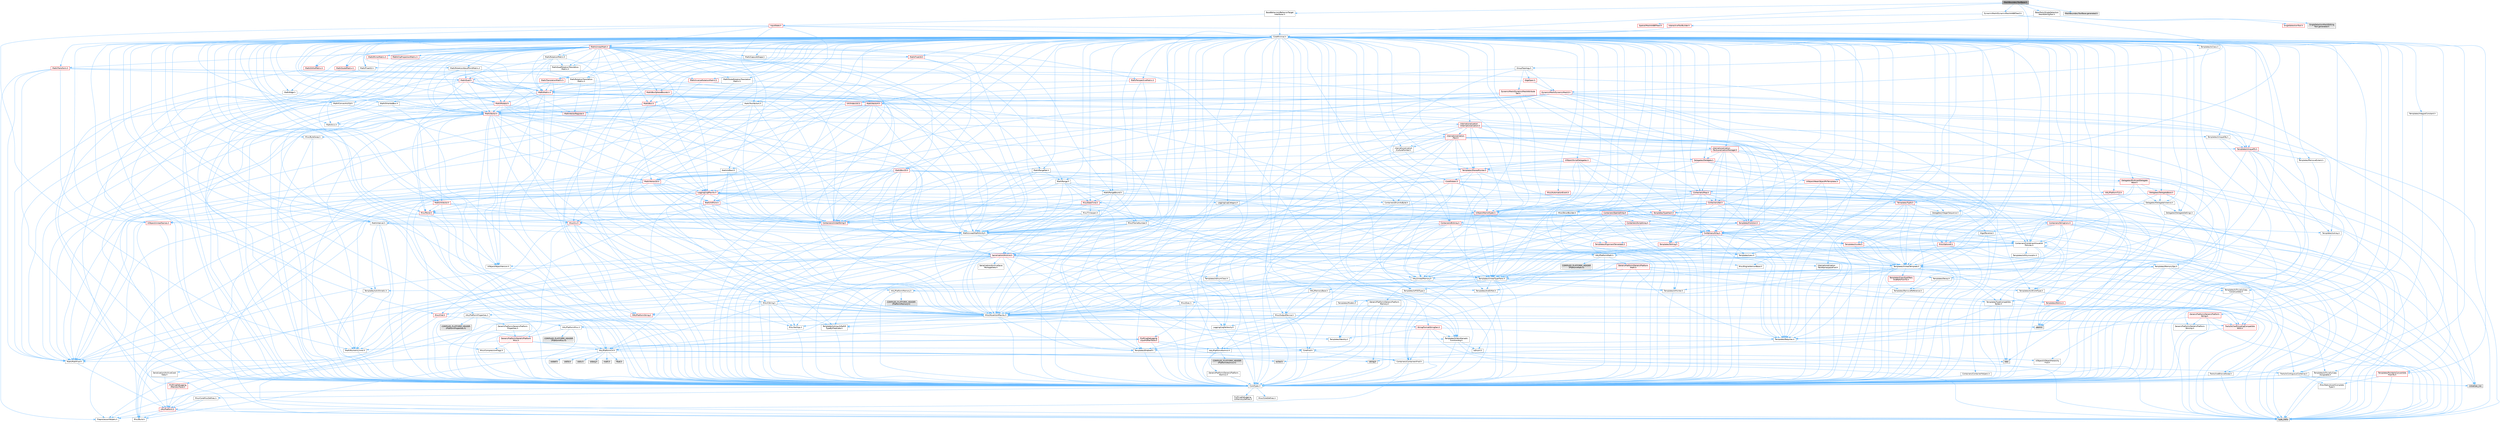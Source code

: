 digraph "MeshBoundaryToolBase.h"
{
 // INTERACTIVE_SVG=YES
 // LATEX_PDF_SIZE
  bgcolor="transparent";
  edge [fontname=Helvetica,fontsize=10,labelfontname=Helvetica,labelfontsize=10];
  node [fontname=Helvetica,fontsize=10,shape=box,height=0.2,width=0.4];
  Node1 [id="Node000001",label="MeshBoundaryToolBase.h",height=0.2,width=0.4,color="gray40", fillcolor="grey60", style="filled", fontcolor="black",tooltip=" "];
  Node1 -> Node2 [id="edge1_Node000001_Node000002",color="steelblue1",style="solid",tooltip=" "];
  Node2 [id="Node000002",label="CoreMinimal.h",height=0.2,width=0.4,color="grey40", fillcolor="white", style="filled",URL="$d7/d67/CoreMinimal_8h.html",tooltip=" "];
  Node2 -> Node3 [id="edge2_Node000002_Node000003",color="steelblue1",style="solid",tooltip=" "];
  Node3 [id="Node000003",label="CoreTypes.h",height=0.2,width=0.4,color="grey40", fillcolor="white", style="filled",URL="$dc/dec/CoreTypes_8h.html",tooltip=" "];
  Node3 -> Node4 [id="edge3_Node000003_Node000004",color="steelblue1",style="solid",tooltip=" "];
  Node4 [id="Node000004",label="HAL/Platform.h",height=0.2,width=0.4,color="red", fillcolor="#FFF0F0", style="filled",URL="$d9/dd0/Platform_8h.html",tooltip=" "];
  Node4 -> Node5 [id="edge4_Node000004_Node000005",color="steelblue1",style="solid",tooltip=" "];
  Node5 [id="Node000005",label="Misc/Build.h",height=0.2,width=0.4,color="grey40", fillcolor="white", style="filled",URL="$d3/dbb/Build_8h.html",tooltip=" "];
  Node4 -> Node7 [id="edge5_Node000004_Node000007",color="steelblue1",style="solid",tooltip=" "];
  Node7 [id="Node000007",label="type_traits",height=0.2,width=0.4,color="grey60", fillcolor="#E0E0E0", style="filled",tooltip=" "];
  Node4 -> Node8 [id="edge6_Node000004_Node000008",color="steelblue1",style="solid",tooltip=" "];
  Node8 [id="Node000008",label="PreprocessorHelpers.h",height=0.2,width=0.4,color="grey40", fillcolor="white", style="filled",URL="$db/ddb/PreprocessorHelpers_8h.html",tooltip=" "];
  Node3 -> Node14 [id="edge7_Node000003_Node000014",color="steelblue1",style="solid",tooltip=" "];
  Node14 [id="Node000014",label="ProfilingDebugging\l/UMemoryDefines.h",height=0.2,width=0.4,color="grey40", fillcolor="white", style="filled",URL="$d2/da2/UMemoryDefines_8h.html",tooltip=" "];
  Node3 -> Node15 [id="edge8_Node000003_Node000015",color="steelblue1",style="solid",tooltip=" "];
  Node15 [id="Node000015",label="Misc/CoreMiscDefines.h",height=0.2,width=0.4,color="grey40", fillcolor="white", style="filled",URL="$da/d38/CoreMiscDefines_8h.html",tooltip=" "];
  Node15 -> Node4 [id="edge9_Node000015_Node000004",color="steelblue1",style="solid",tooltip=" "];
  Node15 -> Node8 [id="edge10_Node000015_Node000008",color="steelblue1",style="solid",tooltip=" "];
  Node3 -> Node16 [id="edge11_Node000003_Node000016",color="steelblue1",style="solid",tooltip=" "];
  Node16 [id="Node000016",label="Misc/CoreDefines.h",height=0.2,width=0.4,color="grey40", fillcolor="white", style="filled",URL="$d3/dd2/CoreDefines_8h.html",tooltip=" "];
  Node2 -> Node17 [id="edge12_Node000002_Node000017",color="steelblue1",style="solid",tooltip=" "];
  Node17 [id="Node000017",label="CoreFwd.h",height=0.2,width=0.4,color="grey40", fillcolor="white", style="filled",URL="$d1/d1e/CoreFwd_8h.html",tooltip=" "];
  Node17 -> Node3 [id="edge13_Node000017_Node000003",color="steelblue1",style="solid",tooltip=" "];
  Node17 -> Node18 [id="edge14_Node000017_Node000018",color="steelblue1",style="solid",tooltip=" "];
  Node18 [id="Node000018",label="Containers/ContainersFwd.h",height=0.2,width=0.4,color="grey40", fillcolor="white", style="filled",URL="$d4/d0a/ContainersFwd_8h.html",tooltip=" "];
  Node18 -> Node4 [id="edge15_Node000018_Node000004",color="steelblue1",style="solid",tooltip=" "];
  Node18 -> Node3 [id="edge16_Node000018_Node000003",color="steelblue1",style="solid",tooltip=" "];
  Node18 -> Node19 [id="edge17_Node000018_Node000019",color="steelblue1",style="solid",tooltip=" "];
  Node19 [id="Node000019",label="Traits/IsContiguousContainer.h",height=0.2,width=0.4,color="grey40", fillcolor="white", style="filled",URL="$d5/d3c/IsContiguousContainer_8h.html",tooltip=" "];
  Node19 -> Node3 [id="edge18_Node000019_Node000003",color="steelblue1",style="solid",tooltip=" "];
  Node19 -> Node20 [id="edge19_Node000019_Node000020",color="steelblue1",style="solid",tooltip=" "];
  Node20 [id="Node000020",label="Misc/StaticAssertComplete\lType.h",height=0.2,width=0.4,color="grey40", fillcolor="white", style="filled",URL="$d5/d4e/StaticAssertCompleteType_8h.html",tooltip=" "];
  Node19 -> Node21 [id="edge20_Node000019_Node000021",color="steelblue1",style="solid",tooltip=" "];
  Node21 [id="Node000021",label="initializer_list",height=0.2,width=0.4,color="grey60", fillcolor="#E0E0E0", style="filled",tooltip=" "];
  Node17 -> Node22 [id="edge21_Node000017_Node000022",color="steelblue1",style="solid",tooltip=" "];
  Node22 [id="Node000022",label="Math/MathFwd.h",height=0.2,width=0.4,color="grey40", fillcolor="white", style="filled",URL="$d2/d10/MathFwd_8h.html",tooltip=" "];
  Node22 -> Node4 [id="edge22_Node000022_Node000004",color="steelblue1",style="solid",tooltip=" "];
  Node17 -> Node23 [id="edge23_Node000017_Node000023",color="steelblue1",style="solid",tooltip=" "];
  Node23 [id="Node000023",label="UObject/UObjectHierarchy\lFwd.h",height=0.2,width=0.4,color="grey40", fillcolor="white", style="filled",URL="$d3/d13/UObjectHierarchyFwd_8h.html",tooltip=" "];
  Node2 -> Node23 [id="edge24_Node000002_Node000023",color="steelblue1",style="solid",tooltip=" "];
  Node2 -> Node18 [id="edge25_Node000002_Node000018",color="steelblue1",style="solid",tooltip=" "];
  Node2 -> Node24 [id="edge26_Node000002_Node000024",color="steelblue1",style="solid",tooltip=" "];
  Node24 [id="Node000024",label="Misc/VarArgs.h",height=0.2,width=0.4,color="grey40", fillcolor="white", style="filled",URL="$d5/d6f/VarArgs_8h.html",tooltip=" "];
  Node24 -> Node3 [id="edge27_Node000024_Node000003",color="steelblue1",style="solid",tooltip=" "];
  Node2 -> Node25 [id="edge28_Node000002_Node000025",color="steelblue1",style="solid",tooltip=" "];
  Node25 [id="Node000025",label="Logging/LogVerbosity.h",height=0.2,width=0.4,color="grey40", fillcolor="white", style="filled",URL="$d2/d8f/LogVerbosity_8h.html",tooltip=" "];
  Node25 -> Node3 [id="edge29_Node000025_Node000003",color="steelblue1",style="solid",tooltip=" "];
  Node2 -> Node26 [id="edge30_Node000002_Node000026",color="steelblue1",style="solid",tooltip=" "];
  Node26 [id="Node000026",label="Misc/OutputDevice.h",height=0.2,width=0.4,color="grey40", fillcolor="white", style="filled",URL="$d7/d32/OutputDevice_8h.html",tooltip=" "];
  Node26 -> Node17 [id="edge31_Node000026_Node000017",color="steelblue1",style="solid",tooltip=" "];
  Node26 -> Node3 [id="edge32_Node000026_Node000003",color="steelblue1",style="solid",tooltip=" "];
  Node26 -> Node25 [id="edge33_Node000026_Node000025",color="steelblue1",style="solid",tooltip=" "];
  Node26 -> Node24 [id="edge34_Node000026_Node000024",color="steelblue1",style="solid",tooltip=" "];
  Node26 -> Node27 [id="edge35_Node000026_Node000027",color="steelblue1",style="solid",tooltip=" "];
  Node27 [id="Node000027",label="Templates/IsArrayOrRefOf\lTypeByPredicate.h",height=0.2,width=0.4,color="grey40", fillcolor="white", style="filled",URL="$d6/da1/IsArrayOrRefOfTypeByPredicate_8h.html",tooltip=" "];
  Node27 -> Node3 [id="edge36_Node000027_Node000003",color="steelblue1",style="solid",tooltip=" "];
  Node26 -> Node28 [id="edge37_Node000026_Node000028",color="steelblue1",style="solid",tooltip=" "];
  Node28 [id="Node000028",label="Templates/IsValidVariadic\lFunctionArg.h",height=0.2,width=0.4,color="grey40", fillcolor="white", style="filled",URL="$d0/dc8/IsValidVariadicFunctionArg_8h.html",tooltip=" "];
  Node28 -> Node3 [id="edge38_Node000028_Node000003",color="steelblue1",style="solid",tooltip=" "];
  Node28 -> Node29 [id="edge39_Node000028_Node000029",color="steelblue1",style="solid",tooltip=" "];
  Node29 [id="Node000029",label="IsEnum.h",height=0.2,width=0.4,color="grey40", fillcolor="white", style="filled",URL="$d4/de5/IsEnum_8h.html",tooltip=" "];
  Node28 -> Node7 [id="edge40_Node000028_Node000007",color="steelblue1",style="solid",tooltip=" "];
  Node26 -> Node30 [id="edge41_Node000026_Node000030",color="steelblue1",style="solid",tooltip=" "];
  Node30 [id="Node000030",label="Traits/IsCharEncodingCompatible\lWith.h",height=0.2,width=0.4,color="red", fillcolor="#FFF0F0", style="filled",URL="$df/dd1/IsCharEncodingCompatibleWith_8h.html",tooltip=" "];
  Node30 -> Node7 [id="edge42_Node000030_Node000007",color="steelblue1",style="solid",tooltip=" "];
  Node2 -> Node32 [id="edge43_Node000002_Node000032",color="steelblue1",style="solid",tooltip=" "];
  Node32 [id="Node000032",label="HAL/PlatformCrt.h",height=0.2,width=0.4,color="grey40", fillcolor="white", style="filled",URL="$d8/d75/PlatformCrt_8h.html",tooltip=" "];
  Node32 -> Node33 [id="edge44_Node000032_Node000033",color="steelblue1",style="solid",tooltip=" "];
  Node33 [id="Node000033",label="new",height=0.2,width=0.4,color="grey60", fillcolor="#E0E0E0", style="filled",tooltip=" "];
  Node32 -> Node34 [id="edge45_Node000032_Node000034",color="steelblue1",style="solid",tooltip=" "];
  Node34 [id="Node000034",label="wchar.h",height=0.2,width=0.4,color="grey60", fillcolor="#E0E0E0", style="filled",tooltip=" "];
  Node32 -> Node35 [id="edge46_Node000032_Node000035",color="steelblue1",style="solid",tooltip=" "];
  Node35 [id="Node000035",label="stddef.h",height=0.2,width=0.4,color="grey60", fillcolor="#E0E0E0", style="filled",tooltip=" "];
  Node32 -> Node36 [id="edge47_Node000032_Node000036",color="steelblue1",style="solid",tooltip=" "];
  Node36 [id="Node000036",label="stdlib.h",height=0.2,width=0.4,color="grey60", fillcolor="#E0E0E0", style="filled",tooltip=" "];
  Node32 -> Node37 [id="edge48_Node000032_Node000037",color="steelblue1",style="solid",tooltip=" "];
  Node37 [id="Node000037",label="stdio.h",height=0.2,width=0.4,color="grey60", fillcolor="#E0E0E0", style="filled",tooltip=" "];
  Node32 -> Node38 [id="edge49_Node000032_Node000038",color="steelblue1",style="solid",tooltip=" "];
  Node38 [id="Node000038",label="stdarg.h",height=0.2,width=0.4,color="grey60", fillcolor="#E0E0E0", style="filled",tooltip=" "];
  Node32 -> Node39 [id="edge50_Node000032_Node000039",color="steelblue1",style="solid",tooltip=" "];
  Node39 [id="Node000039",label="math.h",height=0.2,width=0.4,color="grey60", fillcolor="#E0E0E0", style="filled",tooltip=" "];
  Node32 -> Node40 [id="edge51_Node000032_Node000040",color="steelblue1",style="solid",tooltip=" "];
  Node40 [id="Node000040",label="float.h",height=0.2,width=0.4,color="grey60", fillcolor="#E0E0E0", style="filled",tooltip=" "];
  Node32 -> Node41 [id="edge52_Node000032_Node000041",color="steelblue1",style="solid",tooltip=" "];
  Node41 [id="Node000041",label="string.h",height=0.2,width=0.4,color="grey60", fillcolor="#E0E0E0", style="filled",tooltip=" "];
  Node2 -> Node42 [id="edge53_Node000002_Node000042",color="steelblue1",style="solid",tooltip=" "];
  Node42 [id="Node000042",label="HAL/PlatformMisc.h",height=0.2,width=0.4,color="grey40", fillcolor="white", style="filled",URL="$d0/df5/PlatformMisc_8h.html",tooltip=" "];
  Node42 -> Node3 [id="edge54_Node000042_Node000003",color="steelblue1",style="solid",tooltip=" "];
  Node42 -> Node43 [id="edge55_Node000042_Node000043",color="steelblue1",style="solid",tooltip=" "];
  Node43 [id="Node000043",label="GenericPlatform/GenericPlatform\lMisc.h",height=0.2,width=0.4,color="red", fillcolor="#FFF0F0", style="filled",URL="$db/d9a/GenericPlatformMisc_8h.html",tooltip=" "];
  Node43 -> Node17 [id="edge56_Node000043_Node000017",color="steelblue1",style="solid",tooltip=" "];
  Node43 -> Node3 [id="edge57_Node000043_Node000003",color="steelblue1",style="solid",tooltip=" "];
  Node43 -> Node32 [id="edge58_Node000043_Node000032",color="steelblue1",style="solid",tooltip=" "];
  Node43 -> Node47 [id="edge59_Node000043_Node000047",color="steelblue1",style="solid",tooltip=" "];
  Node47 [id="Node000047",label="Math/NumericLimits.h",height=0.2,width=0.4,color="grey40", fillcolor="white", style="filled",URL="$df/d1b/NumericLimits_8h.html",tooltip=" "];
  Node47 -> Node3 [id="edge60_Node000047_Node000003",color="steelblue1",style="solid",tooltip=" "];
  Node43 -> Node48 [id="edge61_Node000043_Node000048",color="steelblue1",style="solid",tooltip=" "];
  Node48 [id="Node000048",label="Misc/CompressionFlags.h",height=0.2,width=0.4,color="grey40", fillcolor="white", style="filled",URL="$d9/d76/CompressionFlags_8h.html",tooltip=" "];
  Node42 -> Node52 [id="edge62_Node000042_Node000052",color="steelblue1",style="solid",tooltip=" "];
  Node52 [id="Node000052",label="COMPILED_PLATFORM_HEADER\l(PlatformMisc.h)",height=0.2,width=0.4,color="grey60", fillcolor="#E0E0E0", style="filled",tooltip=" "];
  Node42 -> Node53 [id="edge63_Node000042_Node000053",color="steelblue1",style="solid",tooltip=" "];
  Node53 [id="Node000053",label="ProfilingDebugging\l/CpuProfilerTrace.h",height=0.2,width=0.4,color="red", fillcolor="#FFF0F0", style="filled",URL="$da/dcb/CpuProfilerTrace_8h.html",tooltip=" "];
  Node53 -> Node3 [id="edge64_Node000053_Node000003",color="steelblue1",style="solid",tooltip=" "];
  Node53 -> Node18 [id="edge65_Node000053_Node000018",color="steelblue1",style="solid",tooltip=" "];
  Node53 -> Node54 [id="edge66_Node000053_Node000054",color="steelblue1",style="solid",tooltip=" "];
  Node54 [id="Node000054",label="HAL/PlatformAtomics.h",height=0.2,width=0.4,color="grey40", fillcolor="white", style="filled",URL="$d3/d36/PlatformAtomics_8h.html",tooltip=" "];
  Node54 -> Node3 [id="edge67_Node000054_Node000003",color="steelblue1",style="solid",tooltip=" "];
  Node54 -> Node55 [id="edge68_Node000054_Node000055",color="steelblue1",style="solid",tooltip=" "];
  Node55 [id="Node000055",label="GenericPlatform/GenericPlatform\lAtomics.h",height=0.2,width=0.4,color="grey40", fillcolor="white", style="filled",URL="$da/d72/GenericPlatformAtomics_8h.html",tooltip=" "];
  Node55 -> Node3 [id="edge69_Node000055_Node000003",color="steelblue1",style="solid",tooltip=" "];
  Node54 -> Node56 [id="edge70_Node000054_Node000056",color="steelblue1",style="solid",tooltip=" "];
  Node56 [id="Node000056",label="COMPILED_PLATFORM_HEADER\l(PlatformAtomics.h)",height=0.2,width=0.4,color="grey60", fillcolor="#E0E0E0", style="filled",tooltip=" "];
  Node53 -> Node8 [id="edge71_Node000053_Node000008",color="steelblue1",style="solid",tooltip=" "];
  Node53 -> Node5 [id="edge72_Node000053_Node000005",color="steelblue1",style="solid",tooltip=" "];
  Node2 -> Node61 [id="edge73_Node000002_Node000061",color="steelblue1",style="solid",tooltip=" "];
  Node61 [id="Node000061",label="Misc/AssertionMacros.h",height=0.2,width=0.4,color="grey40", fillcolor="white", style="filled",URL="$d0/dfa/AssertionMacros_8h.html",tooltip=" "];
  Node61 -> Node3 [id="edge74_Node000061_Node000003",color="steelblue1",style="solid",tooltip=" "];
  Node61 -> Node4 [id="edge75_Node000061_Node000004",color="steelblue1",style="solid",tooltip=" "];
  Node61 -> Node42 [id="edge76_Node000061_Node000042",color="steelblue1",style="solid",tooltip=" "];
  Node61 -> Node8 [id="edge77_Node000061_Node000008",color="steelblue1",style="solid",tooltip=" "];
  Node61 -> Node62 [id="edge78_Node000061_Node000062",color="steelblue1",style="solid",tooltip=" "];
  Node62 [id="Node000062",label="Templates/EnableIf.h",height=0.2,width=0.4,color="grey40", fillcolor="white", style="filled",URL="$d7/d60/EnableIf_8h.html",tooltip=" "];
  Node62 -> Node3 [id="edge79_Node000062_Node000003",color="steelblue1",style="solid",tooltip=" "];
  Node61 -> Node27 [id="edge80_Node000061_Node000027",color="steelblue1",style="solid",tooltip=" "];
  Node61 -> Node28 [id="edge81_Node000061_Node000028",color="steelblue1",style="solid",tooltip=" "];
  Node61 -> Node30 [id="edge82_Node000061_Node000030",color="steelblue1",style="solid",tooltip=" "];
  Node61 -> Node24 [id="edge83_Node000061_Node000024",color="steelblue1",style="solid",tooltip=" "];
  Node61 -> Node63 [id="edge84_Node000061_Node000063",color="steelblue1",style="solid",tooltip=" "];
  Node63 [id="Node000063",label="String/FormatStringSan.h",height=0.2,width=0.4,color="red", fillcolor="#FFF0F0", style="filled",URL="$d3/d8b/FormatStringSan_8h.html",tooltip=" "];
  Node63 -> Node7 [id="edge85_Node000063_Node000007",color="steelblue1",style="solid",tooltip=" "];
  Node63 -> Node3 [id="edge86_Node000063_Node000003",color="steelblue1",style="solid",tooltip=" "];
  Node63 -> Node64 [id="edge87_Node000063_Node000064",color="steelblue1",style="solid",tooltip=" "];
  Node64 [id="Node000064",label="Templates/Requires.h",height=0.2,width=0.4,color="grey40", fillcolor="white", style="filled",URL="$dc/d96/Requires_8h.html",tooltip=" "];
  Node64 -> Node62 [id="edge88_Node000064_Node000062",color="steelblue1",style="solid",tooltip=" "];
  Node64 -> Node7 [id="edge89_Node000064_Node000007",color="steelblue1",style="solid",tooltip=" "];
  Node63 -> Node65 [id="edge90_Node000063_Node000065",color="steelblue1",style="solid",tooltip=" "];
  Node65 [id="Node000065",label="Templates/Identity.h",height=0.2,width=0.4,color="grey40", fillcolor="white", style="filled",URL="$d0/dd5/Identity_8h.html",tooltip=" "];
  Node63 -> Node28 [id="edge91_Node000063_Node000028",color="steelblue1",style="solid",tooltip=" "];
  Node63 -> Node18 [id="edge92_Node000063_Node000018",color="steelblue1",style="solid",tooltip=" "];
  Node61 -> Node69 [id="edge93_Node000061_Node000069",color="steelblue1",style="solid",tooltip=" "];
  Node69 [id="Node000069",label="atomic",height=0.2,width=0.4,color="grey60", fillcolor="#E0E0E0", style="filled",tooltip=" "];
  Node2 -> Node70 [id="edge94_Node000002_Node000070",color="steelblue1",style="solid",tooltip=" "];
  Node70 [id="Node000070",label="Templates/IsPointer.h",height=0.2,width=0.4,color="grey40", fillcolor="white", style="filled",URL="$d7/d05/IsPointer_8h.html",tooltip=" "];
  Node70 -> Node3 [id="edge95_Node000070_Node000003",color="steelblue1",style="solid",tooltip=" "];
  Node2 -> Node71 [id="edge96_Node000002_Node000071",color="steelblue1",style="solid",tooltip=" "];
  Node71 [id="Node000071",label="HAL/PlatformMemory.h",height=0.2,width=0.4,color="grey40", fillcolor="white", style="filled",URL="$de/d68/PlatformMemory_8h.html",tooltip=" "];
  Node71 -> Node3 [id="edge97_Node000071_Node000003",color="steelblue1",style="solid",tooltip=" "];
  Node71 -> Node72 [id="edge98_Node000071_Node000072",color="steelblue1",style="solid",tooltip=" "];
  Node72 [id="Node000072",label="GenericPlatform/GenericPlatform\lMemory.h",height=0.2,width=0.4,color="grey40", fillcolor="white", style="filled",URL="$dd/d22/GenericPlatformMemory_8h.html",tooltip=" "];
  Node72 -> Node17 [id="edge99_Node000072_Node000017",color="steelblue1",style="solid",tooltip=" "];
  Node72 -> Node3 [id="edge100_Node000072_Node000003",color="steelblue1",style="solid",tooltip=" "];
  Node72 -> Node73 [id="edge101_Node000072_Node000073",color="steelblue1",style="solid",tooltip=" "];
  Node73 [id="Node000073",label="HAL/PlatformString.h",height=0.2,width=0.4,color="red", fillcolor="#FFF0F0", style="filled",URL="$db/db5/PlatformString_8h.html",tooltip=" "];
  Node73 -> Node3 [id="edge102_Node000073_Node000003",color="steelblue1",style="solid",tooltip=" "];
  Node72 -> Node41 [id="edge103_Node000072_Node000041",color="steelblue1",style="solid",tooltip=" "];
  Node72 -> Node34 [id="edge104_Node000072_Node000034",color="steelblue1",style="solid",tooltip=" "];
  Node71 -> Node75 [id="edge105_Node000071_Node000075",color="steelblue1",style="solid",tooltip=" "];
  Node75 [id="Node000075",label="COMPILED_PLATFORM_HEADER\l(PlatformMemory.h)",height=0.2,width=0.4,color="grey60", fillcolor="#E0E0E0", style="filled",tooltip=" "];
  Node2 -> Node54 [id="edge106_Node000002_Node000054",color="steelblue1",style="solid",tooltip=" "];
  Node2 -> Node76 [id="edge107_Node000002_Node000076",color="steelblue1",style="solid",tooltip=" "];
  Node76 [id="Node000076",label="Misc/Exec.h",height=0.2,width=0.4,color="grey40", fillcolor="white", style="filled",URL="$de/ddb/Exec_8h.html",tooltip=" "];
  Node76 -> Node3 [id="edge108_Node000076_Node000003",color="steelblue1",style="solid",tooltip=" "];
  Node76 -> Node61 [id="edge109_Node000076_Node000061",color="steelblue1",style="solid",tooltip=" "];
  Node2 -> Node77 [id="edge110_Node000002_Node000077",color="steelblue1",style="solid",tooltip=" "];
  Node77 [id="Node000077",label="HAL/MemoryBase.h",height=0.2,width=0.4,color="grey40", fillcolor="white", style="filled",URL="$d6/d9f/MemoryBase_8h.html",tooltip=" "];
  Node77 -> Node3 [id="edge111_Node000077_Node000003",color="steelblue1",style="solid",tooltip=" "];
  Node77 -> Node54 [id="edge112_Node000077_Node000054",color="steelblue1",style="solid",tooltip=" "];
  Node77 -> Node32 [id="edge113_Node000077_Node000032",color="steelblue1",style="solid",tooltip=" "];
  Node77 -> Node76 [id="edge114_Node000077_Node000076",color="steelblue1",style="solid",tooltip=" "];
  Node77 -> Node26 [id="edge115_Node000077_Node000026",color="steelblue1",style="solid",tooltip=" "];
  Node77 -> Node78 [id="edge116_Node000077_Node000078",color="steelblue1",style="solid",tooltip=" "];
  Node78 [id="Node000078",label="Templates/Atomic.h",height=0.2,width=0.4,color="red", fillcolor="#FFF0F0", style="filled",URL="$d3/d91/Atomic_8h.html",tooltip=" "];
  Node78 -> Node69 [id="edge117_Node000078_Node000069",color="steelblue1",style="solid",tooltip=" "];
  Node2 -> Node87 [id="edge118_Node000002_Node000087",color="steelblue1",style="solid",tooltip=" "];
  Node87 [id="Node000087",label="HAL/UnrealMemory.h",height=0.2,width=0.4,color="grey40", fillcolor="white", style="filled",URL="$d9/d96/UnrealMemory_8h.html",tooltip=" "];
  Node87 -> Node3 [id="edge119_Node000087_Node000003",color="steelblue1",style="solid",tooltip=" "];
  Node87 -> Node72 [id="edge120_Node000087_Node000072",color="steelblue1",style="solid",tooltip=" "];
  Node87 -> Node77 [id="edge121_Node000087_Node000077",color="steelblue1",style="solid",tooltip=" "];
  Node87 -> Node71 [id="edge122_Node000087_Node000071",color="steelblue1",style="solid",tooltip=" "];
  Node87 -> Node88 [id="edge123_Node000087_Node000088",color="steelblue1",style="solid",tooltip=" "];
  Node88 [id="Node000088",label="ProfilingDebugging\l/MemoryTrace.h",height=0.2,width=0.4,color="red", fillcolor="#FFF0F0", style="filled",URL="$da/dd7/MemoryTrace_8h.html",tooltip=" "];
  Node88 -> Node4 [id="edge124_Node000088_Node000004",color="steelblue1",style="solid",tooltip=" "];
  Node87 -> Node70 [id="edge125_Node000087_Node000070",color="steelblue1",style="solid",tooltip=" "];
  Node2 -> Node89 [id="edge126_Node000002_Node000089",color="steelblue1",style="solid",tooltip=" "];
  Node89 [id="Node000089",label="Templates/IsArithmetic.h",height=0.2,width=0.4,color="grey40", fillcolor="white", style="filled",URL="$d2/d5d/IsArithmetic_8h.html",tooltip=" "];
  Node89 -> Node3 [id="edge127_Node000089_Node000003",color="steelblue1",style="solid",tooltip=" "];
  Node2 -> Node83 [id="edge128_Node000002_Node000083",color="steelblue1",style="solid",tooltip=" "];
  Node83 [id="Node000083",label="Templates/AndOrNot.h",height=0.2,width=0.4,color="grey40", fillcolor="white", style="filled",URL="$db/d0a/AndOrNot_8h.html",tooltip=" "];
  Node83 -> Node3 [id="edge129_Node000083_Node000003",color="steelblue1",style="solid",tooltip=" "];
  Node2 -> Node90 [id="edge130_Node000002_Node000090",color="steelblue1",style="solid",tooltip=" "];
  Node90 [id="Node000090",label="Templates/IsPODType.h",height=0.2,width=0.4,color="grey40", fillcolor="white", style="filled",URL="$d7/db1/IsPODType_8h.html",tooltip=" "];
  Node90 -> Node3 [id="edge131_Node000090_Node000003",color="steelblue1",style="solid",tooltip=" "];
  Node2 -> Node91 [id="edge132_Node000002_Node000091",color="steelblue1",style="solid",tooltip=" "];
  Node91 [id="Node000091",label="Templates/IsUECoreType.h",height=0.2,width=0.4,color="grey40", fillcolor="white", style="filled",URL="$d1/db8/IsUECoreType_8h.html",tooltip=" "];
  Node91 -> Node3 [id="edge133_Node000091_Node000003",color="steelblue1",style="solid",tooltip=" "];
  Node91 -> Node7 [id="edge134_Node000091_Node000007",color="steelblue1",style="solid",tooltip=" "];
  Node2 -> Node84 [id="edge135_Node000002_Node000084",color="steelblue1",style="solid",tooltip=" "];
  Node84 [id="Node000084",label="Templates/IsTriviallyCopy\lConstructible.h",height=0.2,width=0.4,color="grey40", fillcolor="white", style="filled",URL="$d3/d78/IsTriviallyCopyConstructible_8h.html",tooltip=" "];
  Node84 -> Node3 [id="edge136_Node000084_Node000003",color="steelblue1",style="solid",tooltip=" "];
  Node84 -> Node7 [id="edge137_Node000084_Node000007",color="steelblue1",style="solid",tooltip=" "];
  Node2 -> Node92 [id="edge138_Node000002_Node000092",color="steelblue1",style="solid",tooltip=" "];
  Node92 [id="Node000092",label="Templates/UnrealTypeTraits.h",height=0.2,width=0.4,color="grey40", fillcolor="white", style="filled",URL="$d2/d2d/UnrealTypeTraits_8h.html",tooltip=" "];
  Node92 -> Node3 [id="edge139_Node000092_Node000003",color="steelblue1",style="solid",tooltip=" "];
  Node92 -> Node70 [id="edge140_Node000092_Node000070",color="steelblue1",style="solid",tooltip=" "];
  Node92 -> Node61 [id="edge141_Node000092_Node000061",color="steelblue1",style="solid",tooltip=" "];
  Node92 -> Node83 [id="edge142_Node000092_Node000083",color="steelblue1",style="solid",tooltip=" "];
  Node92 -> Node62 [id="edge143_Node000092_Node000062",color="steelblue1",style="solid",tooltip=" "];
  Node92 -> Node89 [id="edge144_Node000092_Node000089",color="steelblue1",style="solid",tooltip=" "];
  Node92 -> Node29 [id="edge145_Node000092_Node000029",color="steelblue1",style="solid",tooltip=" "];
  Node92 -> Node93 [id="edge146_Node000092_Node000093",color="steelblue1",style="solid",tooltip=" "];
  Node93 [id="Node000093",label="Templates/Models.h",height=0.2,width=0.4,color="grey40", fillcolor="white", style="filled",URL="$d3/d0c/Models_8h.html",tooltip=" "];
  Node93 -> Node65 [id="edge147_Node000093_Node000065",color="steelblue1",style="solid",tooltip=" "];
  Node92 -> Node90 [id="edge148_Node000092_Node000090",color="steelblue1",style="solid",tooltip=" "];
  Node92 -> Node91 [id="edge149_Node000092_Node000091",color="steelblue1",style="solid",tooltip=" "];
  Node92 -> Node84 [id="edge150_Node000092_Node000084",color="steelblue1",style="solid",tooltip=" "];
  Node2 -> Node62 [id="edge151_Node000002_Node000062",color="steelblue1",style="solid",tooltip=" "];
  Node2 -> Node94 [id="edge152_Node000002_Node000094",color="steelblue1",style="solid",tooltip=" "];
  Node94 [id="Node000094",label="Templates/RemoveReference.h",height=0.2,width=0.4,color="grey40", fillcolor="white", style="filled",URL="$da/dbe/RemoveReference_8h.html",tooltip=" "];
  Node94 -> Node3 [id="edge153_Node000094_Node000003",color="steelblue1",style="solid",tooltip=" "];
  Node2 -> Node95 [id="edge154_Node000002_Node000095",color="steelblue1",style="solid",tooltip=" "];
  Node95 [id="Node000095",label="Templates/IntegralConstant.h",height=0.2,width=0.4,color="grey40", fillcolor="white", style="filled",URL="$db/d1b/IntegralConstant_8h.html",tooltip=" "];
  Node95 -> Node3 [id="edge155_Node000095_Node000003",color="steelblue1",style="solid",tooltip=" "];
  Node2 -> Node96 [id="edge156_Node000002_Node000096",color="steelblue1",style="solid",tooltip=" "];
  Node96 [id="Node000096",label="Templates/IsClass.h",height=0.2,width=0.4,color="grey40", fillcolor="white", style="filled",URL="$db/dcb/IsClass_8h.html",tooltip=" "];
  Node96 -> Node3 [id="edge157_Node000096_Node000003",color="steelblue1",style="solid",tooltip=" "];
  Node2 -> Node97 [id="edge158_Node000002_Node000097",color="steelblue1",style="solid",tooltip=" "];
  Node97 [id="Node000097",label="Templates/TypeCompatible\lBytes.h",height=0.2,width=0.4,color="grey40", fillcolor="white", style="filled",URL="$df/d0a/TypeCompatibleBytes_8h.html",tooltip=" "];
  Node97 -> Node3 [id="edge159_Node000097_Node000003",color="steelblue1",style="solid",tooltip=" "];
  Node97 -> Node41 [id="edge160_Node000097_Node000041",color="steelblue1",style="solid",tooltip=" "];
  Node97 -> Node33 [id="edge161_Node000097_Node000033",color="steelblue1",style="solid",tooltip=" "];
  Node97 -> Node7 [id="edge162_Node000097_Node000007",color="steelblue1",style="solid",tooltip=" "];
  Node2 -> Node19 [id="edge163_Node000002_Node000019",color="steelblue1",style="solid",tooltip=" "];
  Node2 -> Node98 [id="edge164_Node000002_Node000098",color="steelblue1",style="solid",tooltip=" "];
  Node98 [id="Node000098",label="Templates/UnrealTemplate.h",height=0.2,width=0.4,color="grey40", fillcolor="white", style="filled",URL="$d4/d24/UnrealTemplate_8h.html",tooltip=" "];
  Node98 -> Node3 [id="edge165_Node000098_Node000003",color="steelblue1",style="solid",tooltip=" "];
  Node98 -> Node70 [id="edge166_Node000098_Node000070",color="steelblue1",style="solid",tooltip=" "];
  Node98 -> Node87 [id="edge167_Node000098_Node000087",color="steelblue1",style="solid",tooltip=" "];
  Node98 -> Node99 [id="edge168_Node000098_Node000099",color="steelblue1",style="solid",tooltip=" "];
  Node99 [id="Node000099",label="Templates/CopyQualifiers\lAndRefsFromTo.h",height=0.2,width=0.4,color="red", fillcolor="#FFF0F0", style="filled",URL="$d3/db3/CopyQualifiersAndRefsFromTo_8h.html",tooltip=" "];
  Node98 -> Node92 [id="edge169_Node000098_Node000092",color="steelblue1",style="solid",tooltip=" "];
  Node98 -> Node94 [id="edge170_Node000098_Node000094",color="steelblue1",style="solid",tooltip=" "];
  Node98 -> Node64 [id="edge171_Node000098_Node000064",color="steelblue1",style="solid",tooltip=" "];
  Node98 -> Node97 [id="edge172_Node000098_Node000097",color="steelblue1",style="solid",tooltip=" "];
  Node98 -> Node65 [id="edge173_Node000098_Node000065",color="steelblue1",style="solid",tooltip=" "];
  Node98 -> Node19 [id="edge174_Node000098_Node000019",color="steelblue1",style="solid",tooltip=" "];
  Node98 -> Node101 [id="edge175_Node000098_Node000101",color="steelblue1",style="solid",tooltip=" "];
  Node101 [id="Node000101",label="Traits/UseBitwiseSwap.h",height=0.2,width=0.4,color="grey40", fillcolor="white", style="filled",URL="$db/df3/UseBitwiseSwap_8h.html",tooltip=" "];
  Node101 -> Node3 [id="edge176_Node000101_Node000003",color="steelblue1",style="solid",tooltip=" "];
  Node101 -> Node7 [id="edge177_Node000101_Node000007",color="steelblue1",style="solid",tooltip=" "];
  Node98 -> Node7 [id="edge178_Node000098_Node000007",color="steelblue1",style="solid",tooltip=" "];
  Node2 -> Node47 [id="edge179_Node000002_Node000047",color="steelblue1",style="solid",tooltip=" "];
  Node2 -> Node102 [id="edge180_Node000002_Node000102",color="steelblue1",style="solid",tooltip=" "];
  Node102 [id="Node000102",label="HAL/PlatformMath.h",height=0.2,width=0.4,color="grey40", fillcolor="white", style="filled",URL="$dc/d53/PlatformMath_8h.html",tooltip=" "];
  Node102 -> Node3 [id="edge181_Node000102_Node000003",color="steelblue1",style="solid",tooltip=" "];
  Node102 -> Node103 [id="edge182_Node000102_Node000103",color="steelblue1",style="solid",tooltip=" "];
  Node103 [id="Node000103",label="GenericPlatform/GenericPlatform\lMath.h",height=0.2,width=0.4,color="red", fillcolor="#FFF0F0", style="filled",URL="$d5/d79/GenericPlatformMath_8h.html",tooltip=" "];
  Node103 -> Node3 [id="edge183_Node000103_Node000003",color="steelblue1",style="solid",tooltip=" "];
  Node103 -> Node18 [id="edge184_Node000103_Node000018",color="steelblue1",style="solid",tooltip=" "];
  Node103 -> Node32 [id="edge185_Node000103_Node000032",color="steelblue1",style="solid",tooltip=" "];
  Node103 -> Node83 [id="edge186_Node000103_Node000083",color="steelblue1",style="solid",tooltip=" "];
  Node103 -> Node104 [id="edge187_Node000103_Node000104",color="steelblue1",style="solid",tooltip=" "];
  Node104 [id="Node000104",label="Templates/Decay.h",height=0.2,width=0.4,color="grey40", fillcolor="white", style="filled",URL="$dd/d0f/Decay_8h.html",tooltip=" "];
  Node104 -> Node3 [id="edge188_Node000104_Node000003",color="steelblue1",style="solid",tooltip=" "];
  Node104 -> Node94 [id="edge189_Node000104_Node000094",color="steelblue1",style="solid",tooltip=" "];
  Node104 -> Node7 [id="edge190_Node000104_Node000007",color="steelblue1",style="solid",tooltip=" "];
  Node103 -> Node92 [id="edge191_Node000103_Node000092",color="steelblue1",style="solid",tooltip=" "];
  Node103 -> Node64 [id="edge192_Node000103_Node000064",color="steelblue1",style="solid",tooltip=" "];
  Node103 -> Node97 [id="edge193_Node000103_Node000097",color="steelblue1",style="solid",tooltip=" "];
  Node103 -> Node7 [id="edge194_Node000103_Node000007",color="steelblue1",style="solid",tooltip=" "];
  Node102 -> Node109 [id="edge195_Node000102_Node000109",color="steelblue1",style="solid",tooltip=" "];
  Node109 [id="Node000109",label="COMPILED_PLATFORM_HEADER\l(PlatformMath.h)",height=0.2,width=0.4,color="grey60", fillcolor="#E0E0E0", style="filled",tooltip=" "];
  Node2 -> Node85 [id="edge196_Node000002_Node000085",color="steelblue1",style="solid",tooltip=" "];
  Node85 [id="Node000085",label="Templates/IsTriviallyCopy\lAssignable.h",height=0.2,width=0.4,color="grey40", fillcolor="white", style="filled",URL="$d2/df2/IsTriviallyCopyAssignable_8h.html",tooltip=" "];
  Node85 -> Node3 [id="edge197_Node000085_Node000003",color="steelblue1",style="solid",tooltip=" "];
  Node85 -> Node7 [id="edge198_Node000085_Node000007",color="steelblue1",style="solid",tooltip=" "];
  Node2 -> Node110 [id="edge199_Node000002_Node000110",color="steelblue1",style="solid",tooltip=" "];
  Node110 [id="Node000110",label="Templates/MemoryOps.h",height=0.2,width=0.4,color="grey40", fillcolor="white", style="filled",URL="$db/dea/MemoryOps_8h.html",tooltip=" "];
  Node110 -> Node3 [id="edge200_Node000110_Node000003",color="steelblue1",style="solid",tooltip=" "];
  Node110 -> Node87 [id="edge201_Node000110_Node000087",color="steelblue1",style="solid",tooltip=" "];
  Node110 -> Node85 [id="edge202_Node000110_Node000085",color="steelblue1",style="solid",tooltip=" "];
  Node110 -> Node84 [id="edge203_Node000110_Node000084",color="steelblue1",style="solid",tooltip=" "];
  Node110 -> Node64 [id="edge204_Node000110_Node000064",color="steelblue1",style="solid",tooltip=" "];
  Node110 -> Node92 [id="edge205_Node000110_Node000092",color="steelblue1",style="solid",tooltip=" "];
  Node110 -> Node101 [id="edge206_Node000110_Node000101",color="steelblue1",style="solid",tooltip=" "];
  Node110 -> Node33 [id="edge207_Node000110_Node000033",color="steelblue1",style="solid",tooltip=" "];
  Node110 -> Node7 [id="edge208_Node000110_Node000007",color="steelblue1",style="solid",tooltip=" "];
  Node2 -> Node111 [id="edge209_Node000002_Node000111",color="steelblue1",style="solid",tooltip=" "];
  Node111 [id="Node000111",label="Containers/ContainerAllocation\lPolicies.h",height=0.2,width=0.4,color="grey40", fillcolor="white", style="filled",URL="$d7/dff/ContainerAllocationPolicies_8h.html",tooltip=" "];
  Node111 -> Node3 [id="edge210_Node000111_Node000003",color="steelblue1",style="solid",tooltip=" "];
  Node111 -> Node112 [id="edge211_Node000111_Node000112",color="steelblue1",style="solid",tooltip=" "];
  Node112 [id="Node000112",label="Containers/ContainerHelpers.h",height=0.2,width=0.4,color="grey40", fillcolor="white", style="filled",URL="$d7/d33/ContainerHelpers_8h.html",tooltip=" "];
  Node112 -> Node3 [id="edge212_Node000112_Node000003",color="steelblue1",style="solid",tooltip=" "];
  Node111 -> Node111 [id="edge213_Node000111_Node000111",color="steelblue1",style="solid",tooltip=" "];
  Node111 -> Node102 [id="edge214_Node000111_Node000102",color="steelblue1",style="solid",tooltip=" "];
  Node111 -> Node87 [id="edge215_Node000111_Node000087",color="steelblue1",style="solid",tooltip=" "];
  Node111 -> Node47 [id="edge216_Node000111_Node000047",color="steelblue1",style="solid",tooltip=" "];
  Node111 -> Node61 [id="edge217_Node000111_Node000061",color="steelblue1",style="solid",tooltip=" "];
  Node111 -> Node113 [id="edge218_Node000111_Node000113",color="steelblue1",style="solid",tooltip=" "];
  Node113 [id="Node000113",label="Templates/IsPolymorphic.h",height=0.2,width=0.4,color="grey40", fillcolor="white", style="filled",URL="$dc/d20/IsPolymorphic_8h.html",tooltip=" "];
  Node111 -> Node110 [id="edge219_Node000111_Node000110",color="steelblue1",style="solid",tooltip=" "];
  Node111 -> Node97 [id="edge220_Node000111_Node000097",color="steelblue1",style="solid",tooltip=" "];
  Node111 -> Node7 [id="edge221_Node000111_Node000007",color="steelblue1",style="solid",tooltip=" "];
  Node2 -> Node114 [id="edge222_Node000002_Node000114",color="steelblue1",style="solid",tooltip=" "];
  Node114 [id="Node000114",label="Templates/IsEnumClass.h",height=0.2,width=0.4,color="grey40", fillcolor="white", style="filled",URL="$d7/d15/IsEnumClass_8h.html",tooltip=" "];
  Node114 -> Node3 [id="edge223_Node000114_Node000003",color="steelblue1",style="solid",tooltip=" "];
  Node114 -> Node83 [id="edge224_Node000114_Node000083",color="steelblue1",style="solid",tooltip=" "];
  Node2 -> Node115 [id="edge225_Node000002_Node000115",color="steelblue1",style="solid",tooltip=" "];
  Node115 [id="Node000115",label="HAL/PlatformProperties.h",height=0.2,width=0.4,color="grey40", fillcolor="white", style="filled",URL="$d9/db0/PlatformProperties_8h.html",tooltip=" "];
  Node115 -> Node3 [id="edge226_Node000115_Node000003",color="steelblue1",style="solid",tooltip=" "];
  Node115 -> Node116 [id="edge227_Node000115_Node000116",color="steelblue1",style="solid",tooltip=" "];
  Node116 [id="Node000116",label="GenericPlatform/GenericPlatform\lProperties.h",height=0.2,width=0.4,color="grey40", fillcolor="white", style="filled",URL="$d2/dcd/GenericPlatformProperties_8h.html",tooltip=" "];
  Node116 -> Node3 [id="edge228_Node000116_Node000003",color="steelblue1",style="solid",tooltip=" "];
  Node116 -> Node43 [id="edge229_Node000116_Node000043",color="steelblue1",style="solid",tooltip=" "];
  Node115 -> Node117 [id="edge230_Node000115_Node000117",color="steelblue1",style="solid",tooltip=" "];
  Node117 [id="Node000117",label="COMPILED_PLATFORM_HEADER\l(PlatformProperties.h)",height=0.2,width=0.4,color="grey60", fillcolor="#E0E0E0", style="filled",tooltip=" "];
  Node2 -> Node118 [id="edge231_Node000002_Node000118",color="steelblue1",style="solid",tooltip=" "];
  Node118 [id="Node000118",label="Misc/EngineVersionBase.h",height=0.2,width=0.4,color="grey40", fillcolor="white", style="filled",URL="$d5/d2b/EngineVersionBase_8h.html",tooltip=" "];
  Node118 -> Node3 [id="edge232_Node000118_Node000003",color="steelblue1",style="solid",tooltip=" "];
  Node2 -> Node119 [id="edge233_Node000002_Node000119",color="steelblue1",style="solid",tooltip=" "];
  Node119 [id="Node000119",label="Internationalization\l/TextNamespaceFwd.h",height=0.2,width=0.4,color="grey40", fillcolor="white", style="filled",URL="$d8/d97/TextNamespaceFwd_8h.html",tooltip=" "];
  Node119 -> Node3 [id="edge234_Node000119_Node000003",color="steelblue1",style="solid",tooltip=" "];
  Node2 -> Node120 [id="edge235_Node000002_Node000120",color="steelblue1",style="solid",tooltip=" "];
  Node120 [id="Node000120",label="Serialization/Archive.h",height=0.2,width=0.4,color="red", fillcolor="#FFF0F0", style="filled",URL="$d7/d3b/Archive_8h.html",tooltip=" "];
  Node120 -> Node17 [id="edge236_Node000120_Node000017",color="steelblue1",style="solid",tooltip=" "];
  Node120 -> Node3 [id="edge237_Node000120_Node000003",color="steelblue1",style="solid",tooltip=" "];
  Node120 -> Node115 [id="edge238_Node000120_Node000115",color="steelblue1",style="solid",tooltip=" "];
  Node120 -> Node119 [id="edge239_Node000120_Node000119",color="steelblue1",style="solid",tooltip=" "];
  Node120 -> Node22 [id="edge240_Node000120_Node000022",color="steelblue1",style="solid",tooltip=" "];
  Node120 -> Node61 [id="edge241_Node000120_Node000061",color="steelblue1",style="solid",tooltip=" "];
  Node120 -> Node5 [id="edge242_Node000120_Node000005",color="steelblue1",style="solid",tooltip=" "];
  Node120 -> Node48 [id="edge243_Node000120_Node000048",color="steelblue1",style="solid",tooltip=" "];
  Node120 -> Node118 [id="edge244_Node000120_Node000118",color="steelblue1",style="solid",tooltip=" "];
  Node120 -> Node24 [id="edge245_Node000120_Node000024",color="steelblue1",style="solid",tooltip=" "];
  Node120 -> Node121 [id="edge246_Node000120_Node000121",color="steelblue1",style="solid",tooltip=" "];
  Node121 [id="Node000121",label="Serialization/ArchiveCook\lData.h",height=0.2,width=0.4,color="grey40", fillcolor="white", style="filled",URL="$dc/db6/ArchiveCookData_8h.html",tooltip=" "];
  Node121 -> Node4 [id="edge247_Node000121_Node000004",color="steelblue1",style="solid",tooltip=" "];
  Node120 -> Node122 [id="edge248_Node000120_Node000122",color="steelblue1",style="solid",tooltip=" "];
  Node122 [id="Node000122",label="Serialization/ArchiveSave\lPackageData.h",height=0.2,width=0.4,color="grey40", fillcolor="white", style="filled",URL="$d1/d37/ArchiveSavePackageData_8h.html",tooltip=" "];
  Node120 -> Node62 [id="edge249_Node000120_Node000062",color="steelblue1",style="solid",tooltip=" "];
  Node120 -> Node27 [id="edge250_Node000120_Node000027",color="steelblue1",style="solid",tooltip=" "];
  Node120 -> Node114 [id="edge251_Node000120_Node000114",color="steelblue1",style="solid",tooltip=" "];
  Node120 -> Node28 [id="edge252_Node000120_Node000028",color="steelblue1",style="solid",tooltip=" "];
  Node120 -> Node98 [id="edge253_Node000120_Node000098",color="steelblue1",style="solid",tooltip=" "];
  Node120 -> Node30 [id="edge254_Node000120_Node000030",color="steelblue1",style="solid",tooltip=" "];
  Node120 -> Node123 [id="edge255_Node000120_Node000123",color="steelblue1",style="solid",tooltip=" "];
  Node123 [id="Node000123",label="UObject/ObjectVersion.h",height=0.2,width=0.4,color="grey40", fillcolor="white", style="filled",URL="$da/d63/ObjectVersion_8h.html",tooltip=" "];
  Node123 -> Node3 [id="edge256_Node000123_Node000003",color="steelblue1",style="solid",tooltip=" "];
  Node2 -> Node124 [id="edge257_Node000002_Node000124",color="steelblue1",style="solid",tooltip=" "];
  Node124 [id="Node000124",label="Templates/Less.h",height=0.2,width=0.4,color="grey40", fillcolor="white", style="filled",URL="$de/dc8/Less_8h.html",tooltip=" "];
  Node124 -> Node3 [id="edge258_Node000124_Node000003",color="steelblue1",style="solid",tooltip=" "];
  Node124 -> Node98 [id="edge259_Node000124_Node000098",color="steelblue1",style="solid",tooltip=" "];
  Node2 -> Node125 [id="edge260_Node000002_Node000125",color="steelblue1",style="solid",tooltip=" "];
  Node125 [id="Node000125",label="Templates/Sorting.h",height=0.2,width=0.4,color="red", fillcolor="#FFF0F0", style="filled",URL="$d3/d9e/Sorting_8h.html",tooltip=" "];
  Node125 -> Node3 [id="edge261_Node000125_Node000003",color="steelblue1",style="solid",tooltip=" "];
  Node125 -> Node102 [id="edge262_Node000125_Node000102",color="steelblue1",style="solid",tooltip=" "];
  Node125 -> Node124 [id="edge263_Node000125_Node000124",color="steelblue1",style="solid",tooltip=" "];
  Node2 -> Node136 [id="edge264_Node000002_Node000136",color="steelblue1",style="solid",tooltip=" "];
  Node136 [id="Node000136",label="Misc/Char.h",height=0.2,width=0.4,color="red", fillcolor="#FFF0F0", style="filled",URL="$d0/d58/Char_8h.html",tooltip=" "];
  Node136 -> Node3 [id="edge265_Node000136_Node000003",color="steelblue1",style="solid",tooltip=" "];
  Node136 -> Node7 [id="edge266_Node000136_Node000007",color="steelblue1",style="solid",tooltip=" "];
  Node2 -> Node139 [id="edge267_Node000002_Node000139",color="steelblue1",style="solid",tooltip=" "];
  Node139 [id="Node000139",label="GenericPlatform/GenericPlatform\lStricmp.h",height=0.2,width=0.4,color="grey40", fillcolor="white", style="filled",URL="$d2/d86/GenericPlatformStricmp_8h.html",tooltip=" "];
  Node139 -> Node3 [id="edge268_Node000139_Node000003",color="steelblue1",style="solid",tooltip=" "];
  Node2 -> Node140 [id="edge269_Node000002_Node000140",color="steelblue1",style="solid",tooltip=" "];
  Node140 [id="Node000140",label="GenericPlatform/GenericPlatform\lString.h",height=0.2,width=0.4,color="red", fillcolor="#FFF0F0", style="filled",URL="$dd/d20/GenericPlatformString_8h.html",tooltip=" "];
  Node140 -> Node3 [id="edge270_Node000140_Node000003",color="steelblue1",style="solid",tooltip=" "];
  Node140 -> Node139 [id="edge271_Node000140_Node000139",color="steelblue1",style="solid",tooltip=" "];
  Node140 -> Node62 [id="edge272_Node000140_Node000062",color="steelblue1",style="solid",tooltip=" "];
  Node140 -> Node30 [id="edge273_Node000140_Node000030",color="steelblue1",style="solid",tooltip=" "];
  Node140 -> Node7 [id="edge274_Node000140_Node000007",color="steelblue1",style="solid",tooltip=" "];
  Node2 -> Node73 [id="edge275_Node000002_Node000073",color="steelblue1",style="solid",tooltip=" "];
  Node2 -> Node143 [id="edge276_Node000002_Node000143",color="steelblue1",style="solid",tooltip=" "];
  Node143 [id="Node000143",label="Misc/CString.h",height=0.2,width=0.4,color="grey40", fillcolor="white", style="filled",URL="$d2/d49/CString_8h.html",tooltip=" "];
  Node143 -> Node3 [id="edge277_Node000143_Node000003",color="steelblue1",style="solid",tooltip=" "];
  Node143 -> Node32 [id="edge278_Node000143_Node000032",color="steelblue1",style="solid",tooltip=" "];
  Node143 -> Node73 [id="edge279_Node000143_Node000073",color="steelblue1",style="solid",tooltip=" "];
  Node143 -> Node61 [id="edge280_Node000143_Node000061",color="steelblue1",style="solid",tooltip=" "];
  Node143 -> Node136 [id="edge281_Node000143_Node000136",color="steelblue1",style="solid",tooltip=" "];
  Node143 -> Node24 [id="edge282_Node000143_Node000024",color="steelblue1",style="solid",tooltip=" "];
  Node143 -> Node27 [id="edge283_Node000143_Node000027",color="steelblue1",style="solid",tooltip=" "];
  Node143 -> Node28 [id="edge284_Node000143_Node000028",color="steelblue1",style="solid",tooltip=" "];
  Node143 -> Node30 [id="edge285_Node000143_Node000030",color="steelblue1",style="solid",tooltip=" "];
  Node2 -> Node144 [id="edge286_Node000002_Node000144",color="steelblue1",style="solid",tooltip=" "];
  Node144 [id="Node000144",label="Misc/Crc.h",height=0.2,width=0.4,color="red", fillcolor="#FFF0F0", style="filled",URL="$d4/dd2/Crc_8h.html",tooltip=" "];
  Node144 -> Node3 [id="edge287_Node000144_Node000003",color="steelblue1",style="solid",tooltip=" "];
  Node144 -> Node73 [id="edge288_Node000144_Node000073",color="steelblue1",style="solid",tooltip=" "];
  Node144 -> Node61 [id="edge289_Node000144_Node000061",color="steelblue1",style="solid",tooltip=" "];
  Node144 -> Node143 [id="edge290_Node000144_Node000143",color="steelblue1",style="solid",tooltip=" "];
  Node144 -> Node136 [id="edge291_Node000144_Node000136",color="steelblue1",style="solid",tooltip=" "];
  Node144 -> Node92 [id="edge292_Node000144_Node000092",color="steelblue1",style="solid",tooltip=" "];
  Node2 -> Node135 [id="edge293_Node000002_Node000135",color="steelblue1",style="solid",tooltip=" "];
  Node135 [id="Node000135",label="Math/UnrealMathUtility.h",height=0.2,width=0.4,color="grey40", fillcolor="white", style="filled",URL="$db/db8/UnrealMathUtility_8h.html",tooltip=" "];
  Node135 -> Node3 [id="edge294_Node000135_Node000003",color="steelblue1",style="solid",tooltip=" "];
  Node135 -> Node61 [id="edge295_Node000135_Node000061",color="steelblue1",style="solid",tooltip=" "];
  Node135 -> Node102 [id="edge296_Node000135_Node000102",color="steelblue1",style="solid",tooltip=" "];
  Node135 -> Node22 [id="edge297_Node000135_Node000022",color="steelblue1",style="solid",tooltip=" "];
  Node135 -> Node65 [id="edge298_Node000135_Node000065",color="steelblue1",style="solid",tooltip=" "];
  Node135 -> Node64 [id="edge299_Node000135_Node000064",color="steelblue1",style="solid",tooltip=" "];
  Node2 -> Node145 [id="edge300_Node000002_Node000145",color="steelblue1",style="solid",tooltip=" "];
  Node145 [id="Node000145",label="Containers/UnrealString.h",height=0.2,width=0.4,color="red", fillcolor="#FFF0F0", style="filled",URL="$d5/dba/UnrealString_8h.html",tooltip=" "];
  Node2 -> Node149 [id="edge301_Node000002_Node000149",color="steelblue1",style="solid",tooltip=" "];
  Node149 [id="Node000149",label="Containers/Array.h",height=0.2,width=0.4,color="red", fillcolor="#FFF0F0", style="filled",URL="$df/dd0/Array_8h.html",tooltip=" "];
  Node149 -> Node3 [id="edge302_Node000149_Node000003",color="steelblue1",style="solid",tooltip=" "];
  Node149 -> Node61 [id="edge303_Node000149_Node000061",color="steelblue1",style="solid",tooltip=" "];
  Node149 -> Node87 [id="edge304_Node000149_Node000087",color="steelblue1",style="solid",tooltip=" "];
  Node149 -> Node92 [id="edge305_Node000149_Node000092",color="steelblue1",style="solid",tooltip=" "];
  Node149 -> Node98 [id="edge306_Node000149_Node000098",color="steelblue1",style="solid",tooltip=" "];
  Node149 -> Node111 [id="edge307_Node000149_Node000111",color="steelblue1",style="solid",tooltip=" "];
  Node149 -> Node120 [id="edge308_Node000149_Node000120",color="steelblue1",style="solid",tooltip=" "];
  Node149 -> Node128 [id="edge309_Node000149_Node000128",color="steelblue1",style="solid",tooltip=" "];
  Node128 [id="Node000128",label="Templates/Invoke.h",height=0.2,width=0.4,color="red", fillcolor="#FFF0F0", style="filled",URL="$d7/deb/Invoke_8h.html",tooltip=" "];
  Node128 -> Node3 [id="edge310_Node000128_Node000003",color="steelblue1",style="solid",tooltip=" "];
  Node128 -> Node98 [id="edge311_Node000128_Node000098",color="steelblue1",style="solid",tooltip=" "];
  Node128 -> Node7 [id="edge312_Node000128_Node000007",color="steelblue1",style="solid",tooltip=" "];
  Node149 -> Node124 [id="edge313_Node000149_Node000124",color="steelblue1",style="solid",tooltip=" "];
  Node149 -> Node64 [id="edge314_Node000149_Node000064",color="steelblue1",style="solid",tooltip=" "];
  Node149 -> Node125 [id="edge315_Node000149_Node000125",color="steelblue1",style="solid",tooltip=" "];
  Node149 -> Node172 [id="edge316_Node000149_Node000172",color="steelblue1",style="solid",tooltip=" "];
  Node172 [id="Node000172",label="Templates/AlignmentTemplates.h",height=0.2,width=0.4,color="red", fillcolor="#FFF0F0", style="filled",URL="$dd/d32/AlignmentTemplates_8h.html",tooltip=" "];
  Node172 -> Node3 [id="edge317_Node000172_Node000003",color="steelblue1",style="solid",tooltip=" "];
  Node172 -> Node70 [id="edge318_Node000172_Node000070",color="steelblue1",style="solid",tooltip=" "];
  Node149 -> Node7 [id="edge319_Node000149_Node000007",color="steelblue1",style="solid",tooltip=" "];
  Node2 -> Node173 [id="edge320_Node000002_Node000173",color="steelblue1",style="solid",tooltip=" "];
  Node173 [id="Node000173",label="Misc/FrameNumber.h",height=0.2,width=0.4,color="grey40", fillcolor="white", style="filled",URL="$dd/dbd/FrameNumber_8h.html",tooltip=" "];
  Node173 -> Node3 [id="edge321_Node000173_Node000003",color="steelblue1",style="solid",tooltip=" "];
  Node173 -> Node47 [id="edge322_Node000173_Node000047",color="steelblue1",style="solid",tooltip=" "];
  Node173 -> Node135 [id="edge323_Node000173_Node000135",color="steelblue1",style="solid",tooltip=" "];
  Node173 -> Node62 [id="edge324_Node000173_Node000062",color="steelblue1",style="solid",tooltip=" "];
  Node173 -> Node92 [id="edge325_Node000173_Node000092",color="steelblue1",style="solid",tooltip=" "];
  Node2 -> Node174 [id="edge326_Node000002_Node000174",color="steelblue1",style="solid",tooltip=" "];
  Node174 [id="Node000174",label="Misc/Timespan.h",height=0.2,width=0.4,color="grey40", fillcolor="white", style="filled",URL="$da/dd9/Timespan_8h.html",tooltip=" "];
  Node174 -> Node3 [id="edge327_Node000174_Node000003",color="steelblue1",style="solid",tooltip=" "];
  Node174 -> Node175 [id="edge328_Node000174_Node000175",color="steelblue1",style="solid",tooltip=" "];
  Node175 [id="Node000175",label="Math/Interval.h",height=0.2,width=0.4,color="grey40", fillcolor="white", style="filled",URL="$d1/d55/Interval_8h.html",tooltip=" "];
  Node175 -> Node3 [id="edge329_Node000175_Node000003",color="steelblue1",style="solid",tooltip=" "];
  Node175 -> Node89 [id="edge330_Node000175_Node000089",color="steelblue1",style="solid",tooltip=" "];
  Node175 -> Node92 [id="edge331_Node000175_Node000092",color="steelblue1",style="solid",tooltip=" "];
  Node175 -> Node47 [id="edge332_Node000175_Node000047",color="steelblue1",style="solid",tooltip=" "];
  Node175 -> Node135 [id="edge333_Node000175_Node000135",color="steelblue1",style="solid",tooltip=" "];
  Node174 -> Node135 [id="edge334_Node000174_Node000135",color="steelblue1",style="solid",tooltip=" "];
  Node174 -> Node61 [id="edge335_Node000174_Node000061",color="steelblue1",style="solid",tooltip=" "];
  Node2 -> Node176 [id="edge336_Node000002_Node000176",color="steelblue1",style="solid",tooltip=" "];
  Node176 [id="Node000176",label="Containers/StringConv.h",height=0.2,width=0.4,color="red", fillcolor="#FFF0F0", style="filled",URL="$d3/ddf/StringConv_8h.html",tooltip=" "];
  Node176 -> Node3 [id="edge337_Node000176_Node000003",color="steelblue1",style="solid",tooltip=" "];
  Node176 -> Node61 [id="edge338_Node000176_Node000061",color="steelblue1",style="solid",tooltip=" "];
  Node176 -> Node111 [id="edge339_Node000176_Node000111",color="steelblue1",style="solid",tooltip=" "];
  Node176 -> Node149 [id="edge340_Node000176_Node000149",color="steelblue1",style="solid",tooltip=" "];
  Node176 -> Node143 [id="edge341_Node000176_Node000143",color="steelblue1",style="solid",tooltip=" "];
  Node176 -> Node177 [id="edge342_Node000176_Node000177",color="steelblue1",style="solid",tooltip=" "];
  Node177 [id="Node000177",label="Templates/IsArray.h",height=0.2,width=0.4,color="grey40", fillcolor="white", style="filled",URL="$d8/d8d/IsArray_8h.html",tooltip=" "];
  Node177 -> Node3 [id="edge343_Node000177_Node000003",color="steelblue1",style="solid",tooltip=" "];
  Node176 -> Node98 [id="edge344_Node000176_Node000098",color="steelblue1",style="solid",tooltip=" "];
  Node176 -> Node92 [id="edge345_Node000176_Node000092",color="steelblue1",style="solid",tooltip=" "];
  Node176 -> Node30 [id="edge346_Node000176_Node000030",color="steelblue1",style="solid",tooltip=" "];
  Node176 -> Node19 [id="edge347_Node000176_Node000019",color="steelblue1",style="solid",tooltip=" "];
  Node176 -> Node7 [id="edge348_Node000176_Node000007",color="steelblue1",style="solid",tooltip=" "];
  Node2 -> Node178 [id="edge349_Node000002_Node000178",color="steelblue1",style="solid",tooltip=" "];
  Node178 [id="Node000178",label="UObject/UnrealNames.h",height=0.2,width=0.4,color="red", fillcolor="#FFF0F0", style="filled",URL="$d8/db1/UnrealNames_8h.html",tooltip=" "];
  Node178 -> Node3 [id="edge350_Node000178_Node000003",color="steelblue1",style="solid",tooltip=" "];
  Node2 -> Node180 [id="edge351_Node000002_Node000180",color="steelblue1",style="solid",tooltip=" "];
  Node180 [id="Node000180",label="UObject/NameTypes.h",height=0.2,width=0.4,color="red", fillcolor="#FFF0F0", style="filled",URL="$d6/d35/NameTypes_8h.html",tooltip=" "];
  Node180 -> Node3 [id="edge352_Node000180_Node000003",color="steelblue1",style="solid",tooltip=" "];
  Node180 -> Node61 [id="edge353_Node000180_Node000061",color="steelblue1",style="solid",tooltip=" "];
  Node180 -> Node87 [id="edge354_Node000180_Node000087",color="steelblue1",style="solid",tooltip=" "];
  Node180 -> Node92 [id="edge355_Node000180_Node000092",color="steelblue1",style="solid",tooltip=" "];
  Node180 -> Node98 [id="edge356_Node000180_Node000098",color="steelblue1",style="solid",tooltip=" "];
  Node180 -> Node145 [id="edge357_Node000180_Node000145",color="steelblue1",style="solid",tooltip=" "];
  Node180 -> Node176 [id="edge358_Node000180_Node000176",color="steelblue1",style="solid",tooltip=" "];
  Node180 -> Node178 [id="edge359_Node000180_Node000178",color="steelblue1",style="solid",tooltip=" "];
  Node180 -> Node78 [id="edge360_Node000180_Node000078",color="steelblue1",style="solid",tooltip=" "];
  Node2 -> Node188 [id="edge361_Node000002_Node000188",color="steelblue1",style="solid",tooltip=" "];
  Node188 [id="Node000188",label="Misc/Parse.h",height=0.2,width=0.4,color="red", fillcolor="#FFF0F0", style="filled",URL="$dc/d71/Parse_8h.html",tooltip=" "];
  Node188 -> Node145 [id="edge362_Node000188_Node000145",color="steelblue1",style="solid",tooltip=" "];
  Node188 -> Node3 [id="edge363_Node000188_Node000003",color="steelblue1",style="solid",tooltip=" "];
  Node188 -> Node32 [id="edge364_Node000188_Node000032",color="steelblue1",style="solid",tooltip=" "];
  Node188 -> Node5 [id="edge365_Node000188_Node000005",color="steelblue1",style="solid",tooltip=" "];
  Node188 -> Node189 [id="edge366_Node000188_Node000189",color="steelblue1",style="solid",tooltip=" "];
  Node189 [id="Node000189",label="Templates/Function.h",height=0.2,width=0.4,color="red", fillcolor="#FFF0F0", style="filled",URL="$df/df5/Function_8h.html",tooltip=" "];
  Node189 -> Node3 [id="edge367_Node000189_Node000003",color="steelblue1",style="solid",tooltip=" "];
  Node189 -> Node61 [id="edge368_Node000189_Node000061",color="steelblue1",style="solid",tooltip=" "];
  Node189 -> Node87 [id="edge369_Node000189_Node000087",color="steelblue1",style="solid",tooltip=" "];
  Node189 -> Node92 [id="edge370_Node000189_Node000092",color="steelblue1",style="solid",tooltip=" "];
  Node189 -> Node128 [id="edge371_Node000189_Node000128",color="steelblue1",style="solid",tooltip=" "];
  Node189 -> Node98 [id="edge372_Node000189_Node000098",color="steelblue1",style="solid",tooltip=" "];
  Node189 -> Node64 [id="edge373_Node000189_Node000064",color="steelblue1",style="solid",tooltip=" "];
  Node189 -> Node135 [id="edge374_Node000189_Node000135",color="steelblue1",style="solid",tooltip=" "];
  Node189 -> Node33 [id="edge375_Node000189_Node000033",color="steelblue1",style="solid",tooltip=" "];
  Node189 -> Node7 [id="edge376_Node000189_Node000007",color="steelblue1",style="solid",tooltip=" "];
  Node2 -> Node172 [id="edge377_Node000002_Node000172",color="steelblue1",style="solid",tooltip=" "];
  Node2 -> Node191 [id="edge378_Node000002_Node000191",color="steelblue1",style="solid",tooltip=" "];
  Node191 [id="Node000191",label="Misc/StructBuilder.h",height=0.2,width=0.4,color="grey40", fillcolor="white", style="filled",URL="$d9/db3/StructBuilder_8h.html",tooltip=" "];
  Node191 -> Node3 [id="edge379_Node000191_Node000003",color="steelblue1",style="solid",tooltip=" "];
  Node191 -> Node135 [id="edge380_Node000191_Node000135",color="steelblue1",style="solid",tooltip=" "];
  Node191 -> Node172 [id="edge381_Node000191_Node000172",color="steelblue1",style="solid",tooltip=" "];
  Node2 -> Node104 [id="edge382_Node000002_Node000104",color="steelblue1",style="solid",tooltip=" "];
  Node2 -> Node192 [id="edge383_Node000002_Node000192",color="steelblue1",style="solid",tooltip=" "];
  Node192 [id="Node000192",label="Templates/PointerIsConvertible\lFromTo.h",height=0.2,width=0.4,color="red", fillcolor="#FFF0F0", style="filled",URL="$d6/d65/PointerIsConvertibleFromTo_8h.html",tooltip=" "];
  Node192 -> Node3 [id="edge384_Node000192_Node000003",color="steelblue1",style="solid",tooltip=" "];
  Node192 -> Node20 [id="edge385_Node000192_Node000020",color="steelblue1",style="solid",tooltip=" "];
  Node192 -> Node7 [id="edge386_Node000192_Node000007",color="steelblue1",style="solid",tooltip=" "];
  Node2 -> Node128 [id="edge387_Node000002_Node000128",color="steelblue1",style="solid",tooltip=" "];
  Node2 -> Node189 [id="edge388_Node000002_Node000189",color="steelblue1",style="solid",tooltip=" "];
  Node2 -> Node161 [id="edge389_Node000002_Node000161",color="steelblue1",style="solid",tooltip=" "];
  Node161 [id="Node000161",label="Templates/TypeHash.h",height=0.2,width=0.4,color="red", fillcolor="#FFF0F0", style="filled",URL="$d1/d62/TypeHash_8h.html",tooltip=" "];
  Node161 -> Node3 [id="edge390_Node000161_Node000003",color="steelblue1",style="solid",tooltip=" "];
  Node161 -> Node64 [id="edge391_Node000161_Node000064",color="steelblue1",style="solid",tooltip=" "];
  Node161 -> Node144 [id="edge392_Node000161_Node000144",color="steelblue1",style="solid",tooltip=" "];
  Node161 -> Node7 [id="edge393_Node000161_Node000007",color="steelblue1",style="solid",tooltip=" "];
  Node2 -> Node193 [id="edge394_Node000002_Node000193",color="steelblue1",style="solid",tooltip=" "];
  Node193 [id="Node000193",label="Containers/ScriptArray.h",height=0.2,width=0.4,color="red", fillcolor="#FFF0F0", style="filled",URL="$dc/daf/ScriptArray_8h.html",tooltip=" "];
  Node193 -> Node3 [id="edge395_Node000193_Node000003",color="steelblue1",style="solid",tooltip=" "];
  Node193 -> Node61 [id="edge396_Node000193_Node000061",color="steelblue1",style="solid",tooltip=" "];
  Node193 -> Node87 [id="edge397_Node000193_Node000087",color="steelblue1",style="solid",tooltip=" "];
  Node193 -> Node111 [id="edge398_Node000193_Node000111",color="steelblue1",style="solid",tooltip=" "];
  Node193 -> Node149 [id="edge399_Node000193_Node000149",color="steelblue1",style="solid",tooltip=" "];
  Node193 -> Node21 [id="edge400_Node000193_Node000021",color="steelblue1",style="solid",tooltip=" "];
  Node2 -> Node194 [id="edge401_Node000002_Node000194",color="steelblue1",style="solid",tooltip=" "];
  Node194 [id="Node000194",label="Containers/BitArray.h",height=0.2,width=0.4,color="red", fillcolor="#FFF0F0", style="filled",URL="$d1/de4/BitArray_8h.html",tooltip=" "];
  Node194 -> Node111 [id="edge402_Node000194_Node000111",color="steelblue1",style="solid",tooltip=" "];
  Node194 -> Node3 [id="edge403_Node000194_Node000003",color="steelblue1",style="solid",tooltip=" "];
  Node194 -> Node54 [id="edge404_Node000194_Node000054",color="steelblue1",style="solid",tooltip=" "];
  Node194 -> Node87 [id="edge405_Node000194_Node000087",color="steelblue1",style="solid",tooltip=" "];
  Node194 -> Node135 [id="edge406_Node000194_Node000135",color="steelblue1",style="solid",tooltip=" "];
  Node194 -> Node61 [id="edge407_Node000194_Node000061",color="steelblue1",style="solid",tooltip=" "];
  Node194 -> Node120 [id="edge408_Node000194_Node000120",color="steelblue1",style="solid",tooltip=" "];
  Node194 -> Node62 [id="edge409_Node000194_Node000062",color="steelblue1",style="solid",tooltip=" "];
  Node194 -> Node128 [id="edge410_Node000194_Node000128",color="steelblue1",style="solid",tooltip=" "];
  Node194 -> Node98 [id="edge411_Node000194_Node000098",color="steelblue1",style="solid",tooltip=" "];
  Node194 -> Node92 [id="edge412_Node000194_Node000092",color="steelblue1",style="solid",tooltip=" "];
  Node2 -> Node195 [id="edge413_Node000002_Node000195",color="steelblue1",style="solid",tooltip=" "];
  Node195 [id="Node000195",label="Containers/SparseArray.h",height=0.2,width=0.4,color="red", fillcolor="#FFF0F0", style="filled",URL="$d5/dbf/SparseArray_8h.html",tooltip=" "];
  Node195 -> Node3 [id="edge414_Node000195_Node000003",color="steelblue1",style="solid",tooltip=" "];
  Node195 -> Node61 [id="edge415_Node000195_Node000061",color="steelblue1",style="solid",tooltip=" "];
  Node195 -> Node87 [id="edge416_Node000195_Node000087",color="steelblue1",style="solid",tooltip=" "];
  Node195 -> Node92 [id="edge417_Node000195_Node000092",color="steelblue1",style="solid",tooltip=" "];
  Node195 -> Node98 [id="edge418_Node000195_Node000098",color="steelblue1",style="solid",tooltip=" "];
  Node195 -> Node111 [id="edge419_Node000195_Node000111",color="steelblue1",style="solid",tooltip=" "];
  Node195 -> Node124 [id="edge420_Node000195_Node000124",color="steelblue1",style="solid",tooltip=" "];
  Node195 -> Node149 [id="edge421_Node000195_Node000149",color="steelblue1",style="solid",tooltip=" "];
  Node195 -> Node135 [id="edge422_Node000195_Node000135",color="steelblue1",style="solid",tooltip=" "];
  Node195 -> Node193 [id="edge423_Node000195_Node000193",color="steelblue1",style="solid",tooltip=" "];
  Node195 -> Node194 [id="edge424_Node000195_Node000194",color="steelblue1",style="solid",tooltip=" "];
  Node195 -> Node145 [id="edge425_Node000195_Node000145",color="steelblue1",style="solid",tooltip=" "];
  Node2 -> Node211 [id="edge426_Node000002_Node000211",color="steelblue1",style="solid",tooltip=" "];
  Node211 [id="Node000211",label="Containers/Set.h",height=0.2,width=0.4,color="red", fillcolor="#FFF0F0", style="filled",URL="$d4/d45/Set_8h.html",tooltip=" "];
  Node211 -> Node111 [id="edge427_Node000211_Node000111",color="steelblue1",style="solid",tooltip=" "];
  Node211 -> Node195 [id="edge428_Node000211_Node000195",color="steelblue1",style="solid",tooltip=" "];
  Node211 -> Node18 [id="edge429_Node000211_Node000018",color="steelblue1",style="solid",tooltip=" "];
  Node211 -> Node135 [id="edge430_Node000211_Node000135",color="steelblue1",style="solid",tooltip=" "];
  Node211 -> Node61 [id="edge431_Node000211_Node000061",color="steelblue1",style="solid",tooltip=" "];
  Node211 -> Node191 [id="edge432_Node000211_Node000191",color="steelblue1",style="solid",tooltip=" "];
  Node211 -> Node189 [id="edge433_Node000211_Node000189",color="steelblue1",style="solid",tooltip=" "];
  Node211 -> Node125 [id="edge434_Node000211_Node000125",color="steelblue1",style="solid",tooltip=" "];
  Node211 -> Node161 [id="edge435_Node000211_Node000161",color="steelblue1",style="solid",tooltip=" "];
  Node211 -> Node98 [id="edge436_Node000211_Node000098",color="steelblue1",style="solid",tooltip=" "];
  Node211 -> Node21 [id="edge437_Node000211_Node000021",color="steelblue1",style="solid",tooltip=" "];
  Node211 -> Node7 [id="edge438_Node000211_Node000007",color="steelblue1",style="solid",tooltip=" "];
  Node2 -> Node214 [id="edge439_Node000002_Node000214",color="steelblue1",style="solid",tooltip=" "];
  Node214 [id="Node000214",label="Algo/Reverse.h",height=0.2,width=0.4,color="grey40", fillcolor="white", style="filled",URL="$d5/d93/Reverse_8h.html",tooltip=" "];
  Node214 -> Node3 [id="edge440_Node000214_Node000003",color="steelblue1",style="solid",tooltip=" "];
  Node214 -> Node98 [id="edge441_Node000214_Node000098",color="steelblue1",style="solid",tooltip=" "];
  Node2 -> Node215 [id="edge442_Node000002_Node000215",color="steelblue1",style="solid",tooltip=" "];
  Node215 [id="Node000215",label="Containers/Map.h",height=0.2,width=0.4,color="red", fillcolor="#FFF0F0", style="filled",URL="$df/d79/Map_8h.html",tooltip=" "];
  Node215 -> Node3 [id="edge443_Node000215_Node000003",color="steelblue1",style="solid",tooltip=" "];
  Node215 -> Node214 [id="edge444_Node000215_Node000214",color="steelblue1",style="solid",tooltip=" "];
  Node215 -> Node211 [id="edge445_Node000215_Node000211",color="steelblue1",style="solid",tooltip=" "];
  Node215 -> Node145 [id="edge446_Node000215_Node000145",color="steelblue1",style="solid",tooltip=" "];
  Node215 -> Node61 [id="edge447_Node000215_Node000061",color="steelblue1",style="solid",tooltip=" "];
  Node215 -> Node191 [id="edge448_Node000215_Node000191",color="steelblue1",style="solid",tooltip=" "];
  Node215 -> Node189 [id="edge449_Node000215_Node000189",color="steelblue1",style="solid",tooltip=" "];
  Node215 -> Node125 [id="edge450_Node000215_Node000125",color="steelblue1",style="solid",tooltip=" "];
  Node215 -> Node216 [id="edge451_Node000215_Node000216",color="steelblue1",style="solid",tooltip=" "];
  Node216 [id="Node000216",label="Templates/Tuple.h",height=0.2,width=0.4,color="red", fillcolor="#FFF0F0", style="filled",URL="$d2/d4f/Tuple_8h.html",tooltip=" "];
  Node216 -> Node3 [id="edge452_Node000216_Node000003",color="steelblue1",style="solid",tooltip=" "];
  Node216 -> Node98 [id="edge453_Node000216_Node000098",color="steelblue1",style="solid",tooltip=" "];
  Node216 -> Node217 [id="edge454_Node000216_Node000217",color="steelblue1",style="solid",tooltip=" "];
  Node217 [id="Node000217",label="Delegates/IntegerSequence.h",height=0.2,width=0.4,color="grey40", fillcolor="white", style="filled",URL="$d2/dcc/IntegerSequence_8h.html",tooltip=" "];
  Node217 -> Node3 [id="edge455_Node000217_Node000003",color="steelblue1",style="solid",tooltip=" "];
  Node216 -> Node128 [id="edge456_Node000216_Node000128",color="steelblue1",style="solid",tooltip=" "];
  Node216 -> Node64 [id="edge457_Node000216_Node000064",color="steelblue1",style="solid",tooltip=" "];
  Node216 -> Node161 [id="edge458_Node000216_Node000161",color="steelblue1",style="solid",tooltip=" "];
  Node216 -> Node7 [id="edge459_Node000216_Node000007",color="steelblue1",style="solid",tooltip=" "];
  Node215 -> Node98 [id="edge460_Node000215_Node000098",color="steelblue1",style="solid",tooltip=" "];
  Node215 -> Node92 [id="edge461_Node000215_Node000092",color="steelblue1",style="solid",tooltip=" "];
  Node215 -> Node7 [id="edge462_Node000215_Node000007",color="steelblue1",style="solid",tooltip=" "];
  Node2 -> Node219 [id="edge463_Node000002_Node000219",color="steelblue1",style="solid",tooltip=" "];
  Node219 [id="Node000219",label="Math/IntPoint.h",height=0.2,width=0.4,color="red", fillcolor="#FFF0F0", style="filled",URL="$d3/df7/IntPoint_8h.html",tooltip=" "];
  Node219 -> Node3 [id="edge464_Node000219_Node000003",color="steelblue1",style="solid",tooltip=" "];
  Node219 -> Node61 [id="edge465_Node000219_Node000061",color="steelblue1",style="solid",tooltip=" "];
  Node219 -> Node188 [id="edge466_Node000219_Node000188",color="steelblue1",style="solid",tooltip=" "];
  Node219 -> Node22 [id="edge467_Node000219_Node000022",color="steelblue1",style="solid",tooltip=" "];
  Node219 -> Node135 [id="edge468_Node000219_Node000135",color="steelblue1",style="solid",tooltip=" "];
  Node219 -> Node145 [id="edge469_Node000219_Node000145",color="steelblue1",style="solid",tooltip=" "];
  Node219 -> Node161 [id="edge470_Node000219_Node000161",color="steelblue1",style="solid",tooltip=" "];
  Node2 -> Node221 [id="edge471_Node000002_Node000221",color="steelblue1",style="solid",tooltip=" "];
  Node221 [id="Node000221",label="Math/IntVector.h",height=0.2,width=0.4,color="red", fillcolor="#FFF0F0", style="filled",URL="$d7/d44/IntVector_8h.html",tooltip=" "];
  Node221 -> Node3 [id="edge472_Node000221_Node000003",color="steelblue1",style="solid",tooltip=" "];
  Node221 -> Node144 [id="edge473_Node000221_Node000144",color="steelblue1",style="solid",tooltip=" "];
  Node221 -> Node188 [id="edge474_Node000221_Node000188",color="steelblue1",style="solid",tooltip=" "];
  Node221 -> Node22 [id="edge475_Node000221_Node000022",color="steelblue1",style="solid",tooltip=" "];
  Node221 -> Node135 [id="edge476_Node000221_Node000135",color="steelblue1",style="solid",tooltip=" "];
  Node221 -> Node145 [id="edge477_Node000221_Node000145",color="steelblue1",style="solid",tooltip=" "];
  Node2 -> Node222 [id="edge478_Node000002_Node000222",color="steelblue1",style="solid",tooltip=" "];
  Node222 [id="Node000222",label="Logging/LogCategory.h",height=0.2,width=0.4,color="grey40", fillcolor="white", style="filled",URL="$d9/d36/LogCategory_8h.html",tooltip=" "];
  Node222 -> Node3 [id="edge479_Node000222_Node000003",color="steelblue1",style="solid",tooltip=" "];
  Node222 -> Node25 [id="edge480_Node000222_Node000025",color="steelblue1",style="solid",tooltip=" "];
  Node222 -> Node180 [id="edge481_Node000222_Node000180",color="steelblue1",style="solid",tooltip=" "];
  Node2 -> Node223 [id="edge482_Node000002_Node000223",color="steelblue1",style="solid",tooltip=" "];
  Node223 [id="Node000223",label="Logging/LogMacros.h",height=0.2,width=0.4,color="red", fillcolor="#FFF0F0", style="filled",URL="$d0/d16/LogMacros_8h.html",tooltip=" "];
  Node223 -> Node145 [id="edge483_Node000223_Node000145",color="steelblue1",style="solid",tooltip=" "];
  Node223 -> Node3 [id="edge484_Node000223_Node000003",color="steelblue1",style="solid",tooltip=" "];
  Node223 -> Node8 [id="edge485_Node000223_Node000008",color="steelblue1",style="solid",tooltip=" "];
  Node223 -> Node222 [id="edge486_Node000223_Node000222",color="steelblue1",style="solid",tooltip=" "];
  Node223 -> Node25 [id="edge487_Node000223_Node000025",color="steelblue1",style="solid",tooltip=" "];
  Node223 -> Node61 [id="edge488_Node000223_Node000061",color="steelblue1",style="solid",tooltip=" "];
  Node223 -> Node5 [id="edge489_Node000223_Node000005",color="steelblue1",style="solid",tooltip=" "];
  Node223 -> Node24 [id="edge490_Node000223_Node000024",color="steelblue1",style="solid",tooltip=" "];
  Node223 -> Node63 [id="edge491_Node000223_Node000063",color="steelblue1",style="solid",tooltip=" "];
  Node223 -> Node62 [id="edge492_Node000223_Node000062",color="steelblue1",style="solid",tooltip=" "];
  Node223 -> Node27 [id="edge493_Node000223_Node000027",color="steelblue1",style="solid",tooltip=" "];
  Node223 -> Node28 [id="edge494_Node000223_Node000028",color="steelblue1",style="solid",tooltip=" "];
  Node223 -> Node30 [id="edge495_Node000223_Node000030",color="steelblue1",style="solid",tooltip=" "];
  Node223 -> Node7 [id="edge496_Node000223_Node000007",color="steelblue1",style="solid",tooltip=" "];
  Node2 -> Node226 [id="edge497_Node000002_Node000226",color="steelblue1",style="solid",tooltip=" "];
  Node226 [id="Node000226",label="Math/Vector2D.h",height=0.2,width=0.4,color="red", fillcolor="#FFF0F0", style="filled",URL="$d3/db0/Vector2D_8h.html",tooltip=" "];
  Node226 -> Node3 [id="edge498_Node000226_Node000003",color="steelblue1",style="solid",tooltip=" "];
  Node226 -> Node22 [id="edge499_Node000226_Node000022",color="steelblue1",style="solid",tooltip=" "];
  Node226 -> Node61 [id="edge500_Node000226_Node000061",color="steelblue1",style="solid",tooltip=" "];
  Node226 -> Node144 [id="edge501_Node000226_Node000144",color="steelblue1",style="solid",tooltip=" "];
  Node226 -> Node135 [id="edge502_Node000226_Node000135",color="steelblue1",style="solid",tooltip=" "];
  Node226 -> Node145 [id="edge503_Node000226_Node000145",color="steelblue1",style="solid",tooltip=" "];
  Node226 -> Node188 [id="edge504_Node000226_Node000188",color="steelblue1",style="solid",tooltip=" "];
  Node226 -> Node219 [id="edge505_Node000226_Node000219",color="steelblue1",style="solid",tooltip=" "];
  Node226 -> Node223 [id="edge506_Node000226_Node000223",color="steelblue1",style="solid",tooltip=" "];
  Node226 -> Node7 [id="edge507_Node000226_Node000007",color="steelblue1",style="solid",tooltip=" "];
  Node2 -> Node230 [id="edge508_Node000002_Node000230",color="steelblue1",style="solid",tooltip=" "];
  Node230 [id="Node000230",label="Math/IntRect.h",height=0.2,width=0.4,color="grey40", fillcolor="white", style="filled",URL="$d7/d53/IntRect_8h.html",tooltip=" "];
  Node230 -> Node3 [id="edge509_Node000230_Node000003",color="steelblue1",style="solid",tooltip=" "];
  Node230 -> Node22 [id="edge510_Node000230_Node000022",color="steelblue1",style="solid",tooltip=" "];
  Node230 -> Node135 [id="edge511_Node000230_Node000135",color="steelblue1",style="solid",tooltip=" "];
  Node230 -> Node145 [id="edge512_Node000230_Node000145",color="steelblue1",style="solid",tooltip=" "];
  Node230 -> Node219 [id="edge513_Node000230_Node000219",color="steelblue1",style="solid",tooltip=" "];
  Node230 -> Node226 [id="edge514_Node000230_Node000226",color="steelblue1",style="solid",tooltip=" "];
  Node2 -> Node231 [id="edge515_Node000002_Node000231",color="steelblue1",style="solid",tooltip=" "];
  Node231 [id="Node000231",label="Misc/ByteSwap.h",height=0.2,width=0.4,color="grey40", fillcolor="white", style="filled",URL="$dc/dd7/ByteSwap_8h.html",tooltip=" "];
  Node231 -> Node3 [id="edge516_Node000231_Node000003",color="steelblue1",style="solid",tooltip=" "];
  Node231 -> Node32 [id="edge517_Node000231_Node000032",color="steelblue1",style="solid",tooltip=" "];
  Node2 -> Node160 [id="edge518_Node000002_Node000160",color="steelblue1",style="solid",tooltip=" "];
  Node160 [id="Node000160",label="Containers/EnumAsByte.h",height=0.2,width=0.4,color="grey40", fillcolor="white", style="filled",URL="$d6/d9a/EnumAsByte_8h.html",tooltip=" "];
  Node160 -> Node3 [id="edge519_Node000160_Node000003",color="steelblue1",style="solid",tooltip=" "];
  Node160 -> Node90 [id="edge520_Node000160_Node000090",color="steelblue1",style="solid",tooltip=" "];
  Node160 -> Node161 [id="edge521_Node000160_Node000161",color="steelblue1",style="solid",tooltip=" "];
  Node2 -> Node232 [id="edge522_Node000002_Node000232",color="steelblue1",style="solid",tooltip=" "];
  Node232 [id="Node000232",label="HAL/PlatformTLS.h",height=0.2,width=0.4,color="red", fillcolor="#FFF0F0", style="filled",URL="$d0/def/PlatformTLS_8h.html",tooltip=" "];
  Node232 -> Node3 [id="edge523_Node000232_Node000003",color="steelblue1",style="solid",tooltip=" "];
  Node2 -> Node235 [id="edge524_Node000002_Node000235",color="steelblue1",style="solid",tooltip=" "];
  Node235 [id="Node000235",label="CoreGlobals.h",height=0.2,width=0.4,color="red", fillcolor="#FFF0F0", style="filled",URL="$d5/d8c/CoreGlobals_8h.html",tooltip=" "];
  Node235 -> Node145 [id="edge525_Node000235_Node000145",color="steelblue1",style="solid",tooltip=" "];
  Node235 -> Node3 [id="edge526_Node000235_Node000003",color="steelblue1",style="solid",tooltip=" "];
  Node235 -> Node232 [id="edge527_Node000235_Node000232",color="steelblue1",style="solid",tooltip=" "];
  Node235 -> Node223 [id="edge528_Node000235_Node000223",color="steelblue1",style="solid",tooltip=" "];
  Node235 -> Node5 [id="edge529_Node000235_Node000005",color="steelblue1",style="solid",tooltip=" "];
  Node235 -> Node26 [id="edge530_Node000235_Node000026",color="steelblue1",style="solid",tooltip=" "];
  Node235 -> Node53 [id="edge531_Node000235_Node000053",color="steelblue1",style="solid",tooltip=" "];
  Node235 -> Node78 [id="edge532_Node000235_Node000078",color="steelblue1",style="solid",tooltip=" "];
  Node235 -> Node180 [id="edge533_Node000235_Node000180",color="steelblue1",style="solid",tooltip=" "];
  Node235 -> Node69 [id="edge534_Node000235_Node000069",color="steelblue1",style="solid",tooltip=" "];
  Node2 -> Node236 [id="edge535_Node000002_Node000236",color="steelblue1",style="solid",tooltip=" "];
  Node236 [id="Node000236",label="Templates/SharedPointer.h",height=0.2,width=0.4,color="red", fillcolor="#FFF0F0", style="filled",URL="$d2/d17/SharedPointer_8h.html",tooltip=" "];
  Node236 -> Node3 [id="edge536_Node000236_Node000003",color="steelblue1",style="solid",tooltip=" "];
  Node236 -> Node192 [id="edge537_Node000236_Node000192",color="steelblue1",style="solid",tooltip=" "];
  Node236 -> Node61 [id="edge538_Node000236_Node000061",color="steelblue1",style="solid",tooltip=" "];
  Node236 -> Node87 [id="edge539_Node000236_Node000087",color="steelblue1",style="solid",tooltip=" "];
  Node236 -> Node149 [id="edge540_Node000236_Node000149",color="steelblue1",style="solid",tooltip=" "];
  Node236 -> Node215 [id="edge541_Node000236_Node000215",color="steelblue1",style="solid",tooltip=" "];
  Node236 -> Node235 [id="edge542_Node000236_Node000235",color="steelblue1",style="solid",tooltip=" "];
  Node2 -> Node241 [id="edge543_Node000002_Node000241",color="steelblue1",style="solid",tooltip=" "];
  Node241 [id="Node000241",label="Internationalization\l/CulturePointer.h",height=0.2,width=0.4,color="grey40", fillcolor="white", style="filled",URL="$d6/dbe/CulturePointer_8h.html",tooltip=" "];
  Node241 -> Node3 [id="edge544_Node000241_Node000003",color="steelblue1",style="solid",tooltip=" "];
  Node241 -> Node236 [id="edge545_Node000241_Node000236",color="steelblue1",style="solid",tooltip=" "];
  Node2 -> Node242 [id="edge546_Node000002_Node000242",color="steelblue1",style="solid",tooltip=" "];
  Node242 [id="Node000242",label="UObject/WeakObjectPtrTemplates.h",height=0.2,width=0.4,color="red", fillcolor="#FFF0F0", style="filled",URL="$d8/d3b/WeakObjectPtrTemplates_8h.html",tooltip=" "];
  Node242 -> Node3 [id="edge547_Node000242_Node000003",color="steelblue1",style="solid",tooltip=" "];
  Node242 -> Node64 [id="edge548_Node000242_Node000064",color="steelblue1",style="solid",tooltip=" "];
  Node242 -> Node215 [id="edge549_Node000242_Node000215",color="steelblue1",style="solid",tooltip=" "];
  Node242 -> Node7 [id="edge550_Node000242_Node000007",color="steelblue1",style="solid",tooltip=" "];
  Node2 -> Node245 [id="edge551_Node000002_Node000245",color="steelblue1",style="solid",tooltip=" "];
  Node245 [id="Node000245",label="Delegates/DelegateSettings.h",height=0.2,width=0.4,color="grey40", fillcolor="white", style="filled",URL="$d0/d97/DelegateSettings_8h.html",tooltip=" "];
  Node245 -> Node3 [id="edge552_Node000245_Node000003",color="steelblue1",style="solid",tooltip=" "];
  Node2 -> Node246 [id="edge553_Node000002_Node000246",color="steelblue1",style="solid",tooltip=" "];
  Node246 [id="Node000246",label="Delegates/IDelegateInstance.h",height=0.2,width=0.4,color="grey40", fillcolor="white", style="filled",URL="$d2/d10/IDelegateInstance_8h.html",tooltip=" "];
  Node246 -> Node3 [id="edge554_Node000246_Node000003",color="steelblue1",style="solid",tooltip=" "];
  Node246 -> Node161 [id="edge555_Node000246_Node000161",color="steelblue1",style="solid",tooltip=" "];
  Node246 -> Node180 [id="edge556_Node000246_Node000180",color="steelblue1",style="solid",tooltip=" "];
  Node246 -> Node245 [id="edge557_Node000246_Node000245",color="steelblue1",style="solid",tooltip=" "];
  Node2 -> Node247 [id="edge558_Node000002_Node000247",color="steelblue1",style="solid",tooltip=" "];
  Node247 [id="Node000247",label="Delegates/DelegateBase.h",height=0.2,width=0.4,color="red", fillcolor="#FFF0F0", style="filled",URL="$da/d67/DelegateBase_8h.html",tooltip=" "];
  Node247 -> Node3 [id="edge559_Node000247_Node000003",color="steelblue1",style="solid",tooltip=" "];
  Node247 -> Node111 [id="edge560_Node000247_Node000111",color="steelblue1",style="solid",tooltip=" "];
  Node247 -> Node135 [id="edge561_Node000247_Node000135",color="steelblue1",style="solid",tooltip=" "];
  Node247 -> Node180 [id="edge562_Node000247_Node000180",color="steelblue1",style="solid",tooltip=" "];
  Node247 -> Node245 [id="edge563_Node000247_Node000245",color="steelblue1",style="solid",tooltip=" "];
  Node247 -> Node246 [id="edge564_Node000247_Node000246",color="steelblue1",style="solid",tooltip=" "];
  Node2 -> Node255 [id="edge565_Node000002_Node000255",color="steelblue1",style="solid",tooltip=" "];
  Node255 [id="Node000255",label="Delegates/MulticastDelegate\lBase.h",height=0.2,width=0.4,color="red", fillcolor="#FFF0F0", style="filled",URL="$db/d16/MulticastDelegateBase_8h.html",tooltip=" "];
  Node255 -> Node3 [id="edge566_Node000255_Node000003",color="steelblue1",style="solid",tooltip=" "];
  Node255 -> Node111 [id="edge567_Node000255_Node000111",color="steelblue1",style="solid",tooltip=" "];
  Node255 -> Node149 [id="edge568_Node000255_Node000149",color="steelblue1",style="solid",tooltip=" "];
  Node255 -> Node135 [id="edge569_Node000255_Node000135",color="steelblue1",style="solid",tooltip=" "];
  Node255 -> Node246 [id="edge570_Node000255_Node000246",color="steelblue1",style="solid",tooltip=" "];
  Node255 -> Node247 [id="edge571_Node000255_Node000247",color="steelblue1",style="solid",tooltip=" "];
  Node2 -> Node217 [id="edge572_Node000002_Node000217",color="steelblue1",style="solid",tooltip=" "];
  Node2 -> Node216 [id="edge573_Node000002_Node000216",color="steelblue1",style="solid",tooltip=" "];
  Node2 -> Node256 [id="edge574_Node000002_Node000256",color="steelblue1",style="solid",tooltip=" "];
  Node256 [id="Node000256",label="UObject/ScriptDelegates.h",height=0.2,width=0.4,color="red", fillcolor="#FFF0F0", style="filled",URL="$de/d81/ScriptDelegates_8h.html",tooltip=" "];
  Node256 -> Node149 [id="edge575_Node000256_Node000149",color="steelblue1",style="solid",tooltip=" "];
  Node256 -> Node111 [id="edge576_Node000256_Node000111",color="steelblue1",style="solid",tooltip=" "];
  Node256 -> Node145 [id="edge577_Node000256_Node000145",color="steelblue1",style="solid",tooltip=" "];
  Node256 -> Node61 [id="edge578_Node000256_Node000061",color="steelblue1",style="solid",tooltip=" "];
  Node256 -> Node236 [id="edge579_Node000256_Node000236",color="steelblue1",style="solid",tooltip=" "];
  Node256 -> Node161 [id="edge580_Node000256_Node000161",color="steelblue1",style="solid",tooltip=" "];
  Node256 -> Node92 [id="edge581_Node000256_Node000092",color="steelblue1",style="solid",tooltip=" "];
  Node256 -> Node180 [id="edge582_Node000256_Node000180",color="steelblue1",style="solid",tooltip=" "];
  Node2 -> Node258 [id="edge583_Node000002_Node000258",color="steelblue1",style="solid",tooltip=" "];
  Node258 [id="Node000258",label="Delegates/Delegate.h",height=0.2,width=0.4,color="red", fillcolor="#FFF0F0", style="filled",URL="$d4/d80/Delegate_8h.html",tooltip=" "];
  Node258 -> Node3 [id="edge584_Node000258_Node000003",color="steelblue1",style="solid",tooltip=" "];
  Node258 -> Node61 [id="edge585_Node000258_Node000061",color="steelblue1",style="solid",tooltip=" "];
  Node258 -> Node180 [id="edge586_Node000258_Node000180",color="steelblue1",style="solid",tooltip=" "];
  Node258 -> Node236 [id="edge587_Node000258_Node000236",color="steelblue1",style="solid",tooltip=" "];
  Node258 -> Node242 [id="edge588_Node000258_Node000242",color="steelblue1",style="solid",tooltip=" "];
  Node258 -> Node255 [id="edge589_Node000258_Node000255",color="steelblue1",style="solid",tooltip=" "];
  Node258 -> Node217 [id="edge590_Node000258_Node000217",color="steelblue1",style="solid",tooltip=" "];
  Node2 -> Node263 [id="edge591_Node000002_Node000263",color="steelblue1",style="solid",tooltip=" "];
  Node263 [id="Node000263",label="Internationalization\l/TextLocalizationManager.h",height=0.2,width=0.4,color="red", fillcolor="#FFF0F0", style="filled",URL="$d5/d2e/TextLocalizationManager_8h.html",tooltip=" "];
  Node263 -> Node149 [id="edge592_Node000263_Node000149",color="steelblue1",style="solid",tooltip=" "];
  Node263 -> Node111 [id="edge593_Node000263_Node000111",color="steelblue1",style="solid",tooltip=" "];
  Node263 -> Node215 [id="edge594_Node000263_Node000215",color="steelblue1",style="solid",tooltip=" "];
  Node263 -> Node211 [id="edge595_Node000263_Node000211",color="steelblue1",style="solid",tooltip=" "];
  Node263 -> Node145 [id="edge596_Node000263_Node000145",color="steelblue1",style="solid",tooltip=" "];
  Node263 -> Node3 [id="edge597_Node000263_Node000003",color="steelblue1",style="solid",tooltip=" "];
  Node263 -> Node258 [id="edge598_Node000263_Node000258",color="steelblue1",style="solid",tooltip=" "];
  Node263 -> Node144 [id="edge599_Node000263_Node000144",color="steelblue1",style="solid",tooltip=" "];
  Node263 -> Node189 [id="edge600_Node000263_Node000189",color="steelblue1",style="solid",tooltip=" "];
  Node263 -> Node236 [id="edge601_Node000263_Node000236",color="steelblue1",style="solid",tooltip=" "];
  Node263 -> Node69 [id="edge602_Node000263_Node000069",color="steelblue1",style="solid",tooltip=" "];
  Node2 -> Node204 [id="edge603_Node000002_Node000204",color="steelblue1",style="solid",tooltip=" "];
  Node204 [id="Node000204",label="Misc/Optional.h",height=0.2,width=0.4,color="red", fillcolor="#FFF0F0", style="filled",URL="$d2/dae/Optional_8h.html",tooltip=" "];
  Node204 -> Node3 [id="edge604_Node000204_Node000003",color="steelblue1",style="solid",tooltip=" "];
  Node204 -> Node61 [id="edge605_Node000204_Node000061",color="steelblue1",style="solid",tooltip=" "];
  Node204 -> Node110 [id="edge606_Node000204_Node000110",color="steelblue1",style="solid",tooltip=" "];
  Node204 -> Node98 [id="edge607_Node000204_Node000098",color="steelblue1",style="solid",tooltip=" "];
  Node204 -> Node120 [id="edge608_Node000204_Node000120",color="steelblue1",style="solid",tooltip=" "];
  Node2 -> Node177 [id="edge609_Node000002_Node000177",color="steelblue1",style="solid",tooltip=" "];
  Node2 -> Node209 [id="edge610_Node000002_Node000209",color="steelblue1",style="solid",tooltip=" "];
  Node209 [id="Node000209",label="Templates/RemoveExtent.h",height=0.2,width=0.4,color="grey40", fillcolor="white", style="filled",URL="$dc/de9/RemoveExtent_8h.html",tooltip=" "];
  Node209 -> Node3 [id="edge611_Node000209_Node000003",color="steelblue1",style="solid",tooltip=" "];
  Node2 -> Node208 [id="edge612_Node000002_Node000208",color="steelblue1",style="solid",tooltip=" "];
  Node208 [id="Node000208",label="Templates/UniquePtr.h",height=0.2,width=0.4,color="red", fillcolor="#FFF0F0", style="filled",URL="$de/d1a/UniquePtr_8h.html",tooltip=" "];
  Node208 -> Node3 [id="edge613_Node000208_Node000003",color="steelblue1",style="solid",tooltip=" "];
  Node208 -> Node98 [id="edge614_Node000208_Node000098",color="steelblue1",style="solid",tooltip=" "];
  Node208 -> Node177 [id="edge615_Node000208_Node000177",color="steelblue1",style="solid",tooltip=" "];
  Node208 -> Node209 [id="edge616_Node000208_Node000209",color="steelblue1",style="solid",tooltip=" "];
  Node208 -> Node64 [id="edge617_Node000208_Node000064",color="steelblue1",style="solid",tooltip=" "];
  Node208 -> Node7 [id="edge618_Node000208_Node000007",color="steelblue1",style="solid",tooltip=" "];
  Node2 -> Node270 [id="edge619_Node000002_Node000270",color="steelblue1",style="solid",tooltip=" "];
  Node270 [id="Node000270",label="Internationalization\l/Text.h",height=0.2,width=0.4,color="red", fillcolor="#FFF0F0", style="filled",URL="$d6/d35/Text_8h.html",tooltip=" "];
  Node270 -> Node3 [id="edge620_Node000270_Node000003",color="steelblue1",style="solid",tooltip=" "];
  Node270 -> Node54 [id="edge621_Node000270_Node000054",color="steelblue1",style="solid",tooltip=" "];
  Node270 -> Node61 [id="edge622_Node000270_Node000061",color="steelblue1",style="solid",tooltip=" "];
  Node270 -> Node92 [id="edge623_Node000270_Node000092",color="steelblue1",style="solid",tooltip=" "];
  Node270 -> Node149 [id="edge624_Node000270_Node000149",color="steelblue1",style="solid",tooltip=" "];
  Node270 -> Node145 [id="edge625_Node000270_Node000145",color="steelblue1",style="solid",tooltip=" "];
  Node270 -> Node160 [id="edge626_Node000270_Node000160",color="steelblue1",style="solid",tooltip=" "];
  Node270 -> Node236 [id="edge627_Node000270_Node000236",color="steelblue1",style="solid",tooltip=" "];
  Node270 -> Node241 [id="edge628_Node000270_Node000241",color="steelblue1",style="solid",tooltip=" "];
  Node270 -> Node263 [id="edge629_Node000270_Node000263",color="steelblue1",style="solid",tooltip=" "];
  Node270 -> Node204 [id="edge630_Node000270_Node000204",color="steelblue1",style="solid",tooltip=" "];
  Node270 -> Node208 [id="edge631_Node000270_Node000208",color="steelblue1",style="solid",tooltip=" "];
  Node270 -> Node64 [id="edge632_Node000270_Node000064",color="steelblue1",style="solid",tooltip=" "];
  Node270 -> Node7 [id="edge633_Node000270_Node000007",color="steelblue1",style="solid",tooltip=" "];
  Node2 -> Node207 [id="edge634_Node000002_Node000207",color="steelblue1",style="solid",tooltip=" "];
  Node207 [id="Node000207",label="Templates/UniqueObj.h",height=0.2,width=0.4,color="grey40", fillcolor="white", style="filled",URL="$da/d95/UniqueObj_8h.html",tooltip=" "];
  Node207 -> Node3 [id="edge635_Node000207_Node000003",color="steelblue1",style="solid",tooltip=" "];
  Node207 -> Node208 [id="edge636_Node000207_Node000208",color="steelblue1",style="solid",tooltip=" "];
  Node2 -> Node276 [id="edge637_Node000002_Node000276",color="steelblue1",style="solid",tooltip=" "];
  Node276 [id="Node000276",label="Internationalization\l/Internationalization.h",height=0.2,width=0.4,color="red", fillcolor="#FFF0F0", style="filled",URL="$da/de4/Internationalization_8h.html",tooltip=" "];
  Node276 -> Node149 [id="edge638_Node000276_Node000149",color="steelblue1",style="solid",tooltip=" "];
  Node276 -> Node145 [id="edge639_Node000276_Node000145",color="steelblue1",style="solid",tooltip=" "];
  Node276 -> Node3 [id="edge640_Node000276_Node000003",color="steelblue1",style="solid",tooltip=" "];
  Node276 -> Node258 [id="edge641_Node000276_Node000258",color="steelblue1",style="solid",tooltip=" "];
  Node276 -> Node241 [id="edge642_Node000276_Node000241",color="steelblue1",style="solid",tooltip=" "];
  Node276 -> Node270 [id="edge643_Node000276_Node000270",color="steelblue1",style="solid",tooltip=" "];
  Node276 -> Node236 [id="edge644_Node000276_Node000236",color="steelblue1",style="solid",tooltip=" "];
  Node276 -> Node216 [id="edge645_Node000276_Node000216",color="steelblue1",style="solid",tooltip=" "];
  Node276 -> Node207 [id="edge646_Node000276_Node000207",color="steelblue1",style="solid",tooltip=" "];
  Node276 -> Node180 [id="edge647_Node000276_Node000180",color="steelblue1",style="solid",tooltip=" "];
  Node2 -> Node277 [id="edge648_Node000002_Node000277",color="steelblue1",style="solid",tooltip=" "];
  Node277 [id="Node000277",label="Math/Vector.h",height=0.2,width=0.4,color="red", fillcolor="#FFF0F0", style="filled",URL="$d6/dbe/Vector_8h.html",tooltip=" "];
  Node277 -> Node3 [id="edge649_Node000277_Node000003",color="steelblue1",style="solid",tooltip=" "];
  Node277 -> Node61 [id="edge650_Node000277_Node000061",color="steelblue1",style="solid",tooltip=" "];
  Node277 -> Node22 [id="edge651_Node000277_Node000022",color="steelblue1",style="solid",tooltip=" "];
  Node277 -> Node47 [id="edge652_Node000277_Node000047",color="steelblue1",style="solid",tooltip=" "];
  Node277 -> Node144 [id="edge653_Node000277_Node000144",color="steelblue1",style="solid",tooltip=" "];
  Node277 -> Node135 [id="edge654_Node000277_Node000135",color="steelblue1",style="solid",tooltip=" "];
  Node277 -> Node145 [id="edge655_Node000277_Node000145",color="steelblue1",style="solid",tooltip=" "];
  Node277 -> Node188 [id="edge656_Node000277_Node000188",color="steelblue1",style="solid",tooltip=" "];
  Node277 -> Node219 [id="edge657_Node000277_Node000219",color="steelblue1",style="solid",tooltip=" "];
  Node277 -> Node223 [id="edge658_Node000277_Node000223",color="steelblue1",style="solid",tooltip=" "];
  Node277 -> Node226 [id="edge659_Node000277_Node000226",color="steelblue1",style="solid",tooltip=" "];
  Node277 -> Node231 [id="edge660_Node000277_Node000231",color="steelblue1",style="solid",tooltip=" "];
  Node277 -> Node270 [id="edge661_Node000277_Node000270",color="steelblue1",style="solid",tooltip=" "];
  Node277 -> Node276 [id="edge662_Node000277_Node000276",color="steelblue1",style="solid",tooltip=" "];
  Node277 -> Node221 [id="edge663_Node000277_Node000221",color="steelblue1",style="solid",tooltip=" "];
  Node277 -> Node280 [id="edge664_Node000277_Node000280",color="steelblue1",style="solid",tooltip=" "];
  Node280 [id="Node000280",label="Math/Axis.h",height=0.2,width=0.4,color="grey40", fillcolor="white", style="filled",URL="$dd/dbb/Axis_8h.html",tooltip=" "];
  Node280 -> Node3 [id="edge665_Node000280_Node000003",color="steelblue1",style="solid",tooltip=" "];
  Node277 -> Node123 [id="edge666_Node000277_Node000123",color="steelblue1",style="solid",tooltip=" "];
  Node277 -> Node7 [id="edge667_Node000277_Node000007",color="steelblue1",style="solid",tooltip=" "];
  Node2 -> Node281 [id="edge668_Node000002_Node000281",color="steelblue1",style="solid",tooltip=" "];
  Node281 [id="Node000281",label="Math/Vector4.h",height=0.2,width=0.4,color="red", fillcolor="#FFF0F0", style="filled",URL="$d7/d36/Vector4_8h.html",tooltip=" "];
  Node281 -> Node3 [id="edge669_Node000281_Node000003",color="steelblue1",style="solid",tooltip=" "];
  Node281 -> Node144 [id="edge670_Node000281_Node000144",color="steelblue1",style="solid",tooltip=" "];
  Node281 -> Node22 [id="edge671_Node000281_Node000022",color="steelblue1",style="solid",tooltip=" "];
  Node281 -> Node135 [id="edge672_Node000281_Node000135",color="steelblue1",style="solid",tooltip=" "];
  Node281 -> Node145 [id="edge673_Node000281_Node000145",color="steelblue1",style="solid",tooltip=" "];
  Node281 -> Node188 [id="edge674_Node000281_Node000188",color="steelblue1",style="solid",tooltip=" "];
  Node281 -> Node223 [id="edge675_Node000281_Node000223",color="steelblue1",style="solid",tooltip=" "];
  Node281 -> Node226 [id="edge676_Node000281_Node000226",color="steelblue1",style="solid",tooltip=" "];
  Node281 -> Node277 [id="edge677_Node000281_Node000277",color="steelblue1",style="solid",tooltip=" "];
  Node281 -> Node64 [id="edge678_Node000281_Node000064",color="steelblue1",style="solid",tooltip=" "];
  Node281 -> Node7 [id="edge679_Node000281_Node000007",color="steelblue1",style="solid",tooltip=" "];
  Node2 -> Node282 [id="edge680_Node000002_Node000282",color="steelblue1",style="solid",tooltip=" "];
  Node282 [id="Node000282",label="Math/VectorRegister.h",height=0.2,width=0.4,color="red", fillcolor="#FFF0F0", style="filled",URL="$da/d8b/VectorRegister_8h.html",tooltip=" "];
  Node282 -> Node3 [id="edge681_Node000282_Node000003",color="steelblue1",style="solid",tooltip=" "];
  Node282 -> Node135 [id="edge682_Node000282_Node000135",color="steelblue1",style="solid",tooltip=" "];
  Node2 -> Node287 [id="edge683_Node000002_Node000287",color="steelblue1",style="solid",tooltip=" "];
  Node287 [id="Node000287",label="Math/TwoVectors.h",height=0.2,width=0.4,color="grey40", fillcolor="white", style="filled",URL="$d4/db4/TwoVectors_8h.html",tooltip=" "];
  Node287 -> Node3 [id="edge684_Node000287_Node000003",color="steelblue1",style="solid",tooltip=" "];
  Node287 -> Node61 [id="edge685_Node000287_Node000061",color="steelblue1",style="solid",tooltip=" "];
  Node287 -> Node135 [id="edge686_Node000287_Node000135",color="steelblue1",style="solid",tooltip=" "];
  Node287 -> Node145 [id="edge687_Node000287_Node000145",color="steelblue1",style="solid",tooltip=" "];
  Node287 -> Node277 [id="edge688_Node000287_Node000277",color="steelblue1",style="solid",tooltip=" "];
  Node2 -> Node288 [id="edge689_Node000002_Node000288",color="steelblue1",style="solid",tooltip=" "];
  Node288 [id="Node000288",label="Math/Edge.h",height=0.2,width=0.4,color="grey40", fillcolor="white", style="filled",URL="$d5/de0/Edge_8h.html",tooltip=" "];
  Node288 -> Node3 [id="edge690_Node000288_Node000003",color="steelblue1",style="solid",tooltip=" "];
  Node288 -> Node277 [id="edge691_Node000288_Node000277",color="steelblue1",style="solid",tooltip=" "];
  Node2 -> Node123 [id="edge692_Node000002_Node000123",color="steelblue1",style="solid",tooltip=" "];
  Node2 -> Node289 [id="edge693_Node000002_Node000289",color="steelblue1",style="solid",tooltip=" "];
  Node289 [id="Node000289",label="Math/CapsuleShape.h",height=0.2,width=0.4,color="grey40", fillcolor="white", style="filled",URL="$d3/d36/CapsuleShape_8h.html",tooltip=" "];
  Node289 -> Node3 [id="edge694_Node000289_Node000003",color="steelblue1",style="solid",tooltip=" "];
  Node289 -> Node277 [id="edge695_Node000289_Node000277",color="steelblue1",style="solid",tooltip=" "];
  Node2 -> Node290 [id="edge696_Node000002_Node000290",color="steelblue1",style="solid",tooltip=" "];
  Node290 [id="Node000290",label="Math/Rotator.h",height=0.2,width=0.4,color="red", fillcolor="#FFF0F0", style="filled",URL="$d8/d3a/Rotator_8h.html",tooltip=" "];
  Node290 -> Node3 [id="edge697_Node000290_Node000003",color="steelblue1",style="solid",tooltip=" "];
  Node290 -> Node22 [id="edge698_Node000290_Node000022",color="steelblue1",style="solid",tooltip=" "];
  Node290 -> Node135 [id="edge699_Node000290_Node000135",color="steelblue1",style="solid",tooltip=" "];
  Node290 -> Node145 [id="edge700_Node000290_Node000145",color="steelblue1",style="solid",tooltip=" "];
  Node290 -> Node188 [id="edge701_Node000290_Node000188",color="steelblue1",style="solid",tooltip=" "];
  Node290 -> Node223 [id="edge702_Node000290_Node000223",color="steelblue1",style="solid",tooltip=" "];
  Node290 -> Node277 [id="edge703_Node000290_Node000277",color="steelblue1",style="solid",tooltip=" "];
  Node290 -> Node282 [id="edge704_Node000290_Node000282",color="steelblue1",style="solid",tooltip=" "];
  Node290 -> Node123 [id="edge705_Node000290_Node000123",color="steelblue1",style="solid",tooltip=" "];
  Node2 -> Node291 [id="edge706_Node000002_Node000291",color="steelblue1",style="solid",tooltip=" "];
  Node291 [id="Node000291",label="Misc/DateTime.h",height=0.2,width=0.4,color="red", fillcolor="#FFF0F0", style="filled",URL="$d1/de9/DateTime_8h.html",tooltip=" "];
  Node291 -> Node145 [id="edge707_Node000291_Node000145",color="steelblue1",style="solid",tooltip=" "];
  Node291 -> Node3 [id="edge708_Node000291_Node000003",color="steelblue1",style="solid",tooltip=" "];
  Node291 -> Node174 [id="edge709_Node000291_Node000174",color="steelblue1",style="solid",tooltip=" "];
  Node291 -> Node120 [id="edge710_Node000291_Node000120",color="steelblue1",style="solid",tooltip=" "];
  Node291 -> Node161 [id="edge711_Node000291_Node000161",color="steelblue1",style="solid",tooltip=" "];
  Node2 -> Node292 [id="edge712_Node000002_Node000292",color="steelblue1",style="solid",tooltip=" "];
  Node292 [id="Node000292",label="Math/RangeBound.h",height=0.2,width=0.4,color="grey40", fillcolor="white", style="filled",URL="$d7/dd8/RangeBound_8h.html",tooltip=" "];
  Node292 -> Node3 [id="edge713_Node000292_Node000003",color="steelblue1",style="solid",tooltip=" "];
  Node292 -> Node61 [id="edge714_Node000292_Node000061",color="steelblue1",style="solid",tooltip=" "];
  Node292 -> Node161 [id="edge715_Node000292_Node000161",color="steelblue1",style="solid",tooltip=" "];
  Node292 -> Node160 [id="edge716_Node000292_Node000160",color="steelblue1",style="solid",tooltip=" "];
  Node292 -> Node173 [id="edge717_Node000292_Node000173",color="steelblue1",style="solid",tooltip=" "];
  Node292 -> Node291 [id="edge718_Node000292_Node000291",color="steelblue1",style="solid",tooltip=" "];
  Node2 -> Node293 [id="edge719_Node000002_Node000293",color="steelblue1",style="solid",tooltip=" "];
  Node293 [id="Node000293",label="Misc/AutomationEvent.h",height=0.2,width=0.4,color="red", fillcolor="#FFF0F0", style="filled",URL="$d1/d26/AutomationEvent_8h.html",tooltip=" "];
  Node293 -> Node3 [id="edge720_Node000293_Node000003",color="steelblue1",style="solid",tooltip=" "];
  Node293 -> Node291 [id="edge721_Node000293_Node000291",color="steelblue1",style="solid",tooltip=" "];
  Node2 -> Node294 [id="edge722_Node000002_Node000294",color="steelblue1",style="solid",tooltip=" "];
  Node294 [id="Node000294",label="Math/Range.h",height=0.2,width=0.4,color="grey40", fillcolor="white", style="filled",URL="$d9/db6/Range_8h.html",tooltip=" "];
  Node294 -> Node3 [id="edge723_Node000294_Node000003",color="steelblue1",style="solid",tooltip=" "];
  Node294 -> Node149 [id="edge724_Node000294_Node000149",color="steelblue1",style="solid",tooltip=" "];
  Node294 -> Node61 [id="edge725_Node000294_Node000061",color="steelblue1",style="solid",tooltip=" "];
  Node294 -> Node291 [id="edge726_Node000294_Node000291",color="steelblue1",style="solid",tooltip=" "];
  Node294 -> Node292 [id="edge727_Node000294_Node000292",color="steelblue1",style="solid",tooltip=" "];
  Node294 -> Node173 [id="edge728_Node000294_Node000173",color="steelblue1",style="solid",tooltip=" "];
  Node294 -> Node120 [id="edge729_Node000294_Node000120",color="steelblue1",style="solid",tooltip=" "];
  Node2 -> Node295 [id="edge730_Node000002_Node000295",color="steelblue1",style="solid",tooltip=" "];
  Node295 [id="Node000295",label="Math/RangeSet.h",height=0.2,width=0.4,color="grey40", fillcolor="white", style="filled",URL="$dc/d21/RangeSet_8h.html",tooltip=" "];
  Node295 -> Node3 [id="edge731_Node000295_Node000003",color="steelblue1",style="solid",tooltip=" "];
  Node295 -> Node149 [id="edge732_Node000295_Node000149",color="steelblue1",style="solid",tooltip=" "];
  Node295 -> Node294 [id="edge733_Node000295_Node000294",color="steelblue1",style="solid",tooltip=" "];
  Node295 -> Node120 [id="edge734_Node000295_Node000120",color="steelblue1",style="solid",tooltip=" "];
  Node2 -> Node175 [id="edge735_Node000002_Node000175",color="steelblue1",style="solid",tooltip=" "];
  Node2 -> Node296 [id="edge736_Node000002_Node000296",color="steelblue1",style="solid",tooltip=" "];
  Node296 [id="Node000296",label="Math/Box.h",height=0.2,width=0.4,color="red", fillcolor="#FFF0F0", style="filled",URL="$de/d0f/Box_8h.html",tooltip=" "];
  Node296 -> Node3 [id="edge737_Node000296_Node000003",color="steelblue1",style="solid",tooltip=" "];
  Node296 -> Node61 [id="edge738_Node000296_Node000061",color="steelblue1",style="solid",tooltip=" "];
  Node296 -> Node22 [id="edge739_Node000296_Node000022",color="steelblue1",style="solid",tooltip=" "];
  Node296 -> Node135 [id="edge740_Node000296_Node000135",color="steelblue1",style="solid",tooltip=" "];
  Node296 -> Node145 [id="edge741_Node000296_Node000145",color="steelblue1",style="solid",tooltip=" "];
  Node296 -> Node277 [id="edge742_Node000296_Node000277",color="steelblue1",style="solid",tooltip=" "];
  Node2 -> Node306 [id="edge743_Node000002_Node000306",color="steelblue1",style="solid",tooltip=" "];
  Node306 [id="Node000306",label="Math/Box2D.h",height=0.2,width=0.4,color="red", fillcolor="#FFF0F0", style="filled",URL="$d3/d1c/Box2D_8h.html",tooltip=" "];
  Node306 -> Node149 [id="edge744_Node000306_Node000149",color="steelblue1",style="solid",tooltip=" "];
  Node306 -> Node145 [id="edge745_Node000306_Node000145",color="steelblue1",style="solid",tooltip=" "];
  Node306 -> Node3 [id="edge746_Node000306_Node000003",color="steelblue1",style="solid",tooltip=" "];
  Node306 -> Node22 [id="edge747_Node000306_Node000022",color="steelblue1",style="solid",tooltip=" "];
  Node306 -> Node135 [id="edge748_Node000306_Node000135",color="steelblue1",style="solid",tooltip=" "];
  Node306 -> Node226 [id="edge749_Node000306_Node000226",color="steelblue1",style="solid",tooltip=" "];
  Node306 -> Node61 [id="edge750_Node000306_Node000061",color="steelblue1",style="solid",tooltip=" "];
  Node306 -> Node120 [id="edge751_Node000306_Node000120",color="steelblue1",style="solid",tooltip=" "];
  Node306 -> Node91 [id="edge752_Node000306_Node000091",color="steelblue1",style="solid",tooltip=" "];
  Node306 -> Node92 [id="edge753_Node000306_Node000092",color="steelblue1",style="solid",tooltip=" "];
  Node306 -> Node180 [id="edge754_Node000306_Node000180",color="steelblue1",style="solid",tooltip=" "];
  Node306 -> Node178 [id="edge755_Node000306_Node000178",color="steelblue1",style="solid",tooltip=" "];
  Node2 -> Node307 [id="edge756_Node000002_Node000307",color="steelblue1",style="solid",tooltip=" "];
  Node307 [id="Node000307",label="Math/BoxSphereBounds.h",height=0.2,width=0.4,color="red", fillcolor="#FFF0F0", style="filled",URL="$d3/d0a/BoxSphereBounds_8h.html",tooltip=" "];
  Node307 -> Node3 [id="edge757_Node000307_Node000003",color="steelblue1",style="solid",tooltip=" "];
  Node307 -> Node22 [id="edge758_Node000307_Node000022",color="steelblue1",style="solid",tooltip=" "];
  Node307 -> Node135 [id="edge759_Node000307_Node000135",color="steelblue1",style="solid",tooltip=" "];
  Node307 -> Node145 [id="edge760_Node000307_Node000145",color="steelblue1",style="solid",tooltip=" "];
  Node307 -> Node223 [id="edge761_Node000307_Node000223",color="steelblue1",style="solid",tooltip=" "];
  Node307 -> Node277 [id="edge762_Node000307_Node000277",color="steelblue1",style="solid",tooltip=" "];
  Node307 -> Node296 [id="edge763_Node000307_Node000296",color="steelblue1",style="solid",tooltip=" "];
  Node2 -> Node308 [id="edge764_Node000002_Node000308",color="steelblue1",style="solid",tooltip=" "];
  Node308 [id="Node000308",label="Math/OrientedBox.h",height=0.2,width=0.4,color="grey40", fillcolor="white", style="filled",URL="$d6/db1/OrientedBox_8h.html",tooltip=" "];
  Node308 -> Node3 [id="edge765_Node000308_Node000003",color="steelblue1",style="solid",tooltip=" "];
  Node308 -> Node277 [id="edge766_Node000308_Node000277",color="steelblue1",style="solid",tooltip=" "];
  Node308 -> Node175 [id="edge767_Node000308_Node000175",color="steelblue1",style="solid",tooltip=" "];
  Node2 -> Node280 [id="edge768_Node000002_Node000280",color="steelblue1",style="solid",tooltip=" "];
  Node2 -> Node298 [id="edge769_Node000002_Node000298",color="steelblue1",style="solid",tooltip=" "];
  Node298 [id="Node000298",label="Math/Matrix.h",height=0.2,width=0.4,color="red", fillcolor="#FFF0F0", style="filled",URL="$d3/db1/Matrix_8h.html",tooltip=" "];
  Node298 -> Node3 [id="edge770_Node000298_Node000003",color="steelblue1",style="solid",tooltip=" "];
  Node298 -> Node87 [id="edge771_Node000298_Node000087",color="steelblue1",style="solid",tooltip=" "];
  Node298 -> Node135 [id="edge772_Node000298_Node000135",color="steelblue1",style="solid",tooltip=" "];
  Node298 -> Node145 [id="edge773_Node000298_Node000145",color="steelblue1",style="solid",tooltip=" "];
  Node298 -> Node22 [id="edge774_Node000298_Node000022",color="steelblue1",style="solid",tooltip=" "];
  Node298 -> Node277 [id="edge775_Node000298_Node000277",color="steelblue1",style="solid",tooltip=" "];
  Node298 -> Node281 [id="edge776_Node000298_Node000281",color="steelblue1",style="solid",tooltip=" "];
  Node298 -> Node290 [id="edge777_Node000298_Node000290",color="steelblue1",style="solid",tooltip=" "];
  Node298 -> Node280 [id="edge778_Node000298_Node000280",color="steelblue1",style="solid",tooltip=" "];
  Node298 -> Node123 [id="edge779_Node000298_Node000123",color="steelblue1",style="solid",tooltip=" "];
  Node298 -> Node7 [id="edge780_Node000298_Node000007",color="steelblue1",style="solid",tooltip=" "];
  Node2 -> Node309 [id="edge781_Node000002_Node000309",color="steelblue1",style="solid",tooltip=" "];
  Node309 [id="Node000309",label="Math/RotationTranslation\lMatrix.h",height=0.2,width=0.4,color="grey40", fillcolor="white", style="filled",URL="$d6/d6f/RotationTranslationMatrix_8h.html",tooltip=" "];
  Node309 -> Node3 [id="edge782_Node000309_Node000003",color="steelblue1",style="solid",tooltip=" "];
  Node309 -> Node135 [id="edge783_Node000309_Node000135",color="steelblue1",style="solid",tooltip=" "];
  Node309 -> Node282 [id="edge784_Node000309_Node000282",color="steelblue1",style="solid",tooltip=" "];
  Node309 -> Node298 [id="edge785_Node000309_Node000298",color="steelblue1",style="solid",tooltip=" "];
  Node2 -> Node310 [id="edge786_Node000002_Node000310",color="steelblue1",style="solid",tooltip=" "];
  Node310 [id="Node000310",label="Math/RotationAboutPointMatrix.h",height=0.2,width=0.4,color="grey40", fillcolor="white", style="filled",URL="$d9/d30/RotationAboutPointMatrix_8h.html",tooltip=" "];
  Node310 -> Node3 [id="edge787_Node000310_Node000003",color="steelblue1",style="solid",tooltip=" "];
  Node310 -> Node277 [id="edge788_Node000310_Node000277",color="steelblue1",style="solid",tooltip=" "];
  Node310 -> Node298 [id="edge789_Node000310_Node000298",color="steelblue1",style="solid",tooltip=" "];
  Node310 -> Node302 [id="edge790_Node000310_Node000302",color="steelblue1",style="solid",tooltip=" "];
  Node302 [id="Node000302",label="Math/Quat.h",height=0.2,width=0.4,color="red", fillcolor="#FFF0F0", style="filled",URL="$d9/de9/Quat_8h.html",tooltip=" "];
  Node302 -> Node3 [id="edge791_Node000302_Node000003",color="steelblue1",style="solid",tooltip=" "];
  Node302 -> Node61 [id="edge792_Node000302_Node000061",color="steelblue1",style="solid",tooltip=" "];
  Node302 -> Node135 [id="edge793_Node000302_Node000135",color="steelblue1",style="solid",tooltip=" "];
  Node302 -> Node145 [id="edge794_Node000302_Node000145",color="steelblue1",style="solid",tooltip=" "];
  Node302 -> Node223 [id="edge795_Node000302_Node000223",color="steelblue1",style="solid",tooltip=" "];
  Node302 -> Node22 [id="edge796_Node000302_Node000022",color="steelblue1",style="solid",tooltip=" "];
  Node302 -> Node277 [id="edge797_Node000302_Node000277",color="steelblue1",style="solid",tooltip=" "];
  Node302 -> Node282 [id="edge798_Node000302_Node000282",color="steelblue1",style="solid",tooltip=" "];
  Node302 -> Node290 [id="edge799_Node000302_Node000290",color="steelblue1",style="solid",tooltip=" "];
  Node302 -> Node298 [id="edge800_Node000302_Node000298",color="steelblue1",style="solid",tooltip=" "];
  Node302 -> Node123 [id="edge801_Node000302_Node000123",color="steelblue1",style="solid",tooltip=" "];
  Node310 -> Node309 [id="edge802_Node000310_Node000309",color="steelblue1",style="solid",tooltip=" "];
  Node2 -> Node311 [id="edge803_Node000002_Node000311",color="steelblue1",style="solid",tooltip=" "];
  Node311 [id="Node000311",label="Math/ScaleRotationTranslation\lMatrix.h",height=0.2,width=0.4,color="grey40", fillcolor="white", style="filled",URL="$db/dbe/ScaleRotationTranslationMatrix_8h.html",tooltip=" "];
  Node311 -> Node3 [id="edge804_Node000311_Node000003",color="steelblue1",style="solid",tooltip=" "];
  Node311 -> Node135 [id="edge805_Node000311_Node000135",color="steelblue1",style="solid",tooltip=" "];
  Node311 -> Node298 [id="edge806_Node000311_Node000298",color="steelblue1",style="solid",tooltip=" "];
  Node2 -> Node312 [id="edge807_Node000002_Node000312",color="steelblue1",style="solid",tooltip=" "];
  Node312 [id="Node000312",label="Math/RotationMatrix.h",height=0.2,width=0.4,color="grey40", fillcolor="white", style="filled",URL="$d9/d6a/RotationMatrix_8h.html",tooltip=" "];
  Node312 -> Node3 [id="edge808_Node000312_Node000003",color="steelblue1",style="solid",tooltip=" "];
  Node312 -> Node277 [id="edge809_Node000312_Node000277",color="steelblue1",style="solid",tooltip=" "];
  Node312 -> Node290 [id="edge810_Node000312_Node000290",color="steelblue1",style="solid",tooltip=" "];
  Node312 -> Node298 [id="edge811_Node000312_Node000298",color="steelblue1",style="solid",tooltip=" "];
  Node312 -> Node309 [id="edge812_Node000312_Node000309",color="steelblue1",style="solid",tooltip=" "];
  Node312 -> Node313 [id="edge813_Node000312_Node000313",color="steelblue1",style="solid",tooltip=" "];
  Node313 [id="Node000313",label="Math/QuatRotationTranslation\lMatrix.h",height=0.2,width=0.4,color="grey40", fillcolor="white", style="filled",URL="$df/d18/QuatRotationTranslationMatrix_8h.html",tooltip=" "];
  Node313 -> Node3 [id="edge814_Node000313_Node000003",color="steelblue1",style="solid",tooltip=" "];
  Node313 -> Node61 [id="edge815_Node000313_Node000061",color="steelblue1",style="solid",tooltip=" "];
  Node313 -> Node277 [id="edge816_Node000313_Node000277",color="steelblue1",style="solid",tooltip=" "];
  Node313 -> Node298 [id="edge817_Node000313_Node000298",color="steelblue1",style="solid",tooltip=" "];
  Node313 -> Node302 [id="edge818_Node000313_Node000302",color="steelblue1",style="solid",tooltip=" "];
  Node2 -> Node302 [id="edge819_Node000002_Node000302",color="steelblue1",style="solid",tooltip=" "];
  Node2 -> Node314 [id="edge820_Node000002_Node000314",color="steelblue1",style="solid",tooltip=" "];
  Node314 [id="Node000314",label="Math/PerspectiveMatrix.h",height=0.2,width=0.4,color="red", fillcolor="#FFF0F0", style="filled",URL="$d8/d26/PerspectiveMatrix_8h.html",tooltip=" "];
  Node314 -> Node3 [id="edge821_Node000314_Node000003",color="steelblue1",style="solid",tooltip=" "];
  Node314 -> Node135 [id="edge822_Node000314_Node000135",color="steelblue1",style="solid",tooltip=" "];
  Node314 -> Node298 [id="edge823_Node000314_Node000298",color="steelblue1",style="solid",tooltip=" "];
  Node2 -> Node315 [id="edge824_Node000002_Node000315",color="steelblue1",style="solid",tooltip=" "];
  Node315 [id="Node000315",label="Math/OrthoMatrix.h",height=0.2,width=0.4,color="red", fillcolor="#FFF0F0", style="filled",URL="$d4/d39/OrthoMatrix_8h.html",tooltip=" "];
  Node315 -> Node3 [id="edge825_Node000315_Node000003",color="steelblue1",style="solid",tooltip=" "];
  Node315 -> Node298 [id="edge826_Node000315_Node000298",color="steelblue1",style="solid",tooltip=" "];
  Node2 -> Node316 [id="edge827_Node000002_Node000316",color="steelblue1",style="solid",tooltip=" "];
  Node316 [id="Node000316",label="Math/TranslationMatrix.h",height=0.2,width=0.4,color="red", fillcolor="#FFF0F0", style="filled",URL="$d1/d34/TranslationMatrix_8h.html",tooltip=" "];
  Node316 -> Node3 [id="edge828_Node000316_Node000003",color="steelblue1",style="solid",tooltip=" "];
  Node316 -> Node277 [id="edge829_Node000316_Node000277",color="steelblue1",style="solid",tooltip=" "];
  Node316 -> Node298 [id="edge830_Node000316_Node000298",color="steelblue1",style="solid",tooltip=" "];
  Node2 -> Node313 [id="edge831_Node000002_Node000313",color="steelblue1",style="solid",tooltip=" "];
  Node2 -> Node317 [id="edge832_Node000002_Node000317",color="steelblue1",style="solid",tooltip=" "];
  Node317 [id="Node000317",label="Math/InverseRotationMatrix.h",height=0.2,width=0.4,color="red", fillcolor="#FFF0F0", style="filled",URL="$d9/db8/InverseRotationMatrix_8h.html",tooltip=" "];
  Node317 -> Node3 [id="edge833_Node000317_Node000003",color="steelblue1",style="solid",tooltip=" "];
  Node317 -> Node135 [id="edge834_Node000317_Node000135",color="steelblue1",style="solid",tooltip=" "];
  Node317 -> Node298 [id="edge835_Node000317_Node000298",color="steelblue1",style="solid",tooltip=" "];
  Node2 -> Node318 [id="edge836_Node000002_Node000318",color="steelblue1",style="solid",tooltip=" "];
  Node318 [id="Node000318",label="Math/ScaleMatrix.h",height=0.2,width=0.4,color="red", fillcolor="#FFF0F0", style="filled",URL="$d5/d4e/ScaleMatrix_8h.html",tooltip=" "];
  Node318 -> Node3 [id="edge837_Node000318_Node000003",color="steelblue1",style="solid",tooltip=" "];
  Node318 -> Node298 [id="edge838_Node000318_Node000298",color="steelblue1",style="solid",tooltip=" "];
  Node2 -> Node319 [id="edge839_Node000002_Node000319",color="steelblue1",style="solid",tooltip=" "];
  Node319 [id="Node000319",label="Math/MirrorMatrix.h",height=0.2,width=0.4,color="red", fillcolor="#FFF0F0", style="filled",URL="$d1/d9d/MirrorMatrix_8h.html",tooltip=" "];
  Node319 -> Node3 [id="edge840_Node000319_Node000003",color="steelblue1",style="solid",tooltip=" "];
  Node319 -> Node298 [id="edge841_Node000319_Node000298",color="steelblue1",style="solid",tooltip=" "];
  Node2 -> Node320 [id="edge842_Node000002_Node000320",color="steelblue1",style="solid",tooltip=" "];
  Node320 [id="Node000320",label="Math/ClipProjectionMatrix.h",height=0.2,width=0.4,color="red", fillcolor="#FFF0F0", style="filled",URL="$db/db6/ClipProjectionMatrix_8h.html",tooltip=" "];
  Node320 -> Node3 [id="edge843_Node000320_Node000003",color="steelblue1",style="solid",tooltip=" "];
  Node320 -> Node298 [id="edge844_Node000320_Node000298",color="steelblue1",style="solid",tooltip=" "];
  Node2 -> Node321 [id="edge845_Node000002_Node000321",color="steelblue1",style="solid",tooltip=" "];
  Node321 [id="Node000321",label="Math/Float32.h",height=0.2,width=0.4,color="grey40", fillcolor="white", style="filled",URL="$d4/d65/Float32_8h.html",tooltip=" "];
  Node321 -> Node3 [id="edge846_Node000321_Node000003",color="steelblue1",style="solid",tooltip=" "];
  Node2 -> Node322 [id="edge847_Node000002_Node000322",color="steelblue1",style="solid",tooltip=" "];
  Node322 [id="Node000322",label="Math/Float16.h",height=0.2,width=0.4,color="red", fillcolor="#FFF0F0", style="filled",URL="$d5/d5e/Float16_8h.html",tooltip=" "];
  Node322 -> Node3 [id="edge848_Node000322_Node000003",color="steelblue1",style="solid",tooltip=" "];
  Node322 -> Node120 [id="edge849_Node000322_Node000120",color="steelblue1",style="solid",tooltip=" "];
  Node322 -> Node135 [id="edge850_Node000322_Node000135",color="steelblue1",style="solid",tooltip=" "];
  Node322 -> Node321 [id="edge851_Node000322_Node000321",color="steelblue1",style="solid",tooltip=" "];
  Node2 -> Node301 [id="edge852_Node000002_Node000301",color="steelblue1",style="solid",tooltip=" "];
  Node301 [id="Node000301",label="Math/Transform.h",height=0.2,width=0.4,color="red", fillcolor="#FFF0F0", style="filled",URL="$de/d05/Math_2Transform_8h.html",tooltip=" "];
  Node301 -> Node3 [id="edge853_Node000301_Node000003",color="steelblue1",style="solid",tooltip=" "];
  Node301 -> Node8 [id="edge854_Node000301_Node000008",color="steelblue1",style="solid",tooltip=" "];
  Node301 -> Node22 [id="edge855_Node000301_Node000022",color="steelblue1",style="solid",tooltip=" "];
  Node301 -> Node302 [id="edge856_Node000301_Node000302",color="steelblue1",style="solid",tooltip=" "];
  Node301 -> Node91 [id="edge857_Node000301_Node000091",color="steelblue1",style="solid",tooltip=" "];
  Node301 -> Node180 [id="edge858_Node000301_Node000180",color="steelblue1",style="solid",tooltip=" "];
  Node301 -> Node178 [id="edge859_Node000301_Node000178",color="steelblue1",style="solid",tooltip=" "];
  Node2 -> Node323 [id="edge860_Node000002_Node000323",color="steelblue1",style="solid",tooltip=" "];
  Node323 [id="Node000323",label="Math/ConvexHull2d.h",height=0.2,width=0.4,color="grey40", fillcolor="white", style="filled",URL="$d1/de3/ConvexHull2d_8h.html",tooltip=" "];
  Node323 -> Node3 [id="edge861_Node000323_Node000003",color="steelblue1",style="solid",tooltip=" "];
  Node323 -> Node226 [id="edge862_Node000323_Node000226",color="steelblue1",style="solid",tooltip=" "];
  Node323 -> Node277 [id="edge863_Node000323_Node000277",color="steelblue1",style="solid",tooltip=" "];
  Node2 -> Node324 [id="edge864_Node000002_Node000324",color="steelblue1",style="solid",tooltip=" "];
  Node324 [id="Node000324",label="Math/UnrealMath.h",height=0.2,width=0.4,color="red", fillcolor="#FFF0F0", style="filled",URL="$d8/db2/UnrealMath_8h.html",tooltip=" "];
  Node324 -> Node280 [id="edge865_Node000324_Node000280",color="steelblue1",style="solid",tooltip=" "];
  Node324 -> Node296 [id="edge866_Node000324_Node000296",color="steelblue1",style="solid",tooltip=" "];
  Node324 -> Node306 [id="edge867_Node000324_Node000306",color="steelblue1",style="solid",tooltip=" "];
  Node324 -> Node307 [id="edge868_Node000324_Node000307",color="steelblue1",style="solid",tooltip=" "];
  Node324 -> Node289 [id="edge869_Node000324_Node000289",color="steelblue1",style="solid",tooltip=" "];
  Node324 -> Node320 [id="edge870_Node000324_Node000320",color="steelblue1",style="solid",tooltip=" "];
  Node324 -> Node323 [id="edge871_Node000324_Node000323",color="steelblue1",style="solid",tooltip=" "];
  Node324 -> Node288 [id="edge872_Node000324_Node000288",color="steelblue1",style="solid",tooltip=" "];
  Node324 -> Node322 [id="edge873_Node000324_Node000322",color="steelblue1",style="solid",tooltip=" "];
  Node324 -> Node321 [id="edge874_Node000324_Node000321",color="steelblue1",style="solid",tooltip=" "];
  Node324 -> Node219 [id="edge875_Node000324_Node000219",color="steelblue1",style="solid",tooltip=" "];
  Node324 -> Node230 [id="edge876_Node000324_Node000230",color="steelblue1",style="solid",tooltip=" "];
  Node324 -> Node221 [id="edge877_Node000324_Node000221",color="steelblue1",style="solid",tooltip=" "];
  Node324 -> Node175 [id="edge878_Node000324_Node000175",color="steelblue1",style="solid",tooltip=" "];
  Node324 -> Node317 [id="edge879_Node000324_Node000317",color="steelblue1",style="solid",tooltip=" "];
  Node324 -> Node298 [id="edge880_Node000324_Node000298",color="steelblue1",style="solid",tooltip=" "];
  Node324 -> Node319 [id="edge881_Node000324_Node000319",color="steelblue1",style="solid",tooltip=" "];
  Node324 -> Node47 [id="edge882_Node000324_Node000047",color="steelblue1",style="solid",tooltip=" "];
  Node324 -> Node308 [id="edge883_Node000324_Node000308",color="steelblue1",style="solid",tooltip=" "];
  Node324 -> Node315 [id="edge884_Node000324_Node000315",color="steelblue1",style="solid",tooltip=" "];
  Node324 -> Node314 [id="edge885_Node000324_Node000314",color="steelblue1",style="solid",tooltip=" "];
  Node324 -> Node302 [id="edge886_Node000324_Node000302",color="steelblue1",style="solid",tooltip=" "];
  Node324 -> Node313 [id="edge887_Node000324_Node000313",color="steelblue1",style="solid",tooltip=" "];
  Node324 -> Node294 [id="edge888_Node000324_Node000294",color="steelblue1",style="solid",tooltip=" "];
  Node324 -> Node292 [id="edge889_Node000324_Node000292",color="steelblue1",style="solid",tooltip=" "];
  Node324 -> Node295 [id="edge890_Node000324_Node000295",color="steelblue1",style="solid",tooltip=" "];
  Node324 -> Node310 [id="edge891_Node000324_Node000310",color="steelblue1",style="solid",tooltip=" "];
  Node324 -> Node312 [id="edge892_Node000324_Node000312",color="steelblue1",style="solid",tooltip=" "];
  Node324 -> Node309 [id="edge893_Node000324_Node000309",color="steelblue1",style="solid",tooltip=" "];
  Node324 -> Node290 [id="edge894_Node000324_Node000290",color="steelblue1",style="solid",tooltip=" "];
  Node324 -> Node318 [id="edge895_Node000324_Node000318",color="steelblue1",style="solid",tooltip=" "];
  Node324 -> Node311 [id="edge896_Node000324_Node000311",color="steelblue1",style="solid",tooltip=" "];
  Node324 -> Node301 [id="edge897_Node000324_Node000301",color="steelblue1",style="solid",tooltip=" "];
  Node324 -> Node316 [id="edge898_Node000324_Node000316",color="steelblue1",style="solid",tooltip=" "];
  Node324 -> Node287 [id="edge899_Node000324_Node000287",color="steelblue1",style="solid",tooltip=" "];
  Node324 -> Node135 [id="edge900_Node000324_Node000135",color="steelblue1",style="solid",tooltip=" "];
  Node324 -> Node277 [id="edge901_Node000324_Node000277",color="steelblue1",style="solid",tooltip=" "];
  Node324 -> Node226 [id="edge902_Node000324_Node000226",color="steelblue1",style="solid",tooltip=" "];
  Node324 -> Node281 [id="edge903_Node000324_Node000281",color="steelblue1",style="solid",tooltip=" "];
  Node324 -> Node282 [id="edge904_Node000324_Node000282",color="steelblue1",style="solid",tooltip=" "];
  Node1 -> Node336 [id="edge905_Node000001_Node000336",color="steelblue1",style="solid",tooltip=" "];
  Node336 [id="Node000336",label="BaseBehaviors/BehaviorTarget\lInterfaces.h",height=0.2,width=0.4,color="grey40", fillcolor="white", style="filled",URL="$d0/d82/BehaviorTargetInterfaces_8h.html",tooltip=" "];
  Node336 -> Node2 [id="edge906_Node000336_Node000002",color="steelblue1",style="solid",tooltip=" "];
  Node336 -> Node337 [id="edge907_Node000336_Node000337",color="steelblue1",style="solid",tooltip=" "];
  Node337 [id="Node000337",label="InputState.h",height=0.2,width=0.4,color="red", fillcolor="#FFF0F0", style="filled",URL="$d7/dfa/InputState_8h.html",tooltip=" "];
  Node337 -> Node2 [id="edge908_Node000337_Node000002",color="steelblue1",style="solid",tooltip=" "];
  Node337 -> Node47 [id="edge909_Node000337_Node000047",color="steelblue1",style="solid",tooltip=" "];
  Node337 -> Node324 [id="edge910_Node000337_Node000324",color="steelblue1",style="solid",tooltip=" "];
  Node337 -> Node277 [id="edge911_Node000337_Node000277",color="steelblue1",style="solid",tooltip=" "];
  Node337 -> Node226 [id="edge912_Node000337_Node000226",color="steelblue1",style="solid",tooltip=" "];
  Node337 -> Node61 [id="edge913_Node000337_Node000061",color="steelblue1",style="solid",tooltip=" "];
  Node337 -> Node242 [id="edge914_Node000337_Node000242",color="steelblue1",style="solid",tooltip=" "];
  Node1 -> Node429 [id="edge915_Node000001_Node000429",color="steelblue1",style="solid",tooltip=" "];
  Node429 [id="Node000429",label="DynamicMesh/DynamicMeshAABBTree3.h",height=0.2,width=0.4,color="grey40", fillcolor="white", style="filled",URL="$d5/d0d/DynamicMeshAABBTree3_8h.html",tooltip=" "];
  Node429 -> Node430 [id="edge916_Node000429_Node000430",color="steelblue1",style="solid",tooltip=" "];
  Node430 [id="Node000430",label="Spatial/MeshAABBTree3.h",height=0.2,width=0.4,color="red", fillcolor="#FFF0F0", style="filled",URL="$d8/d90/MeshAABBTree3_8h.html",tooltip=" "];
  Node429 -> Node520 [id="edge917_Node000429_Node000520",color="steelblue1",style="solid",tooltip=" "];
  Node520 [id="Node000520",label="DynamicMesh/DynamicMesh3.h",height=0.2,width=0.4,color="red", fillcolor="#FFF0F0", style="filled",URL="$d5/d34/DynamicMesh3_8h.html",tooltip=" "];
  Node520 -> Node149 [id="edge918_Node000520_Node000149",color="steelblue1",style="solid",tooltip=" "];
  Node520 -> Node145 [id="edge919_Node000520_Node000145",color="steelblue1",style="solid",tooltip=" "];
  Node520 -> Node4 [id="edge920_Node000520_Node000004",color="steelblue1",style="solid",tooltip=" "];
  Node520 -> Node277 [id="edge921_Node000520_Node000277",color="steelblue1",style="solid",tooltip=" "];
  Node520 -> Node226 [id="edge922_Node000520_Node000226",color="steelblue1",style="solid",tooltip=" "];
  Node520 -> Node61 [id="edge923_Node000520_Node000061",color="steelblue1",style="solid",tooltip=" "];
  Node520 -> Node204 [id="edge924_Node000520_Node000204",color="steelblue1",style="solid",tooltip=" "];
  Node520 -> Node120 [id="edge925_Node000520_Node000120",color="steelblue1",style="solid",tooltip=" "];
  Node520 -> Node189 [id="edge926_Node000520_Node000189",color="steelblue1",style="solid",tooltip=" "];
  Node520 -> Node208 [id="edge927_Node000520_Node000208",color="steelblue1",style="solid",tooltip=" "];
  Node520 -> Node98 [id="edge928_Node000520_Node000098",color="steelblue1",style="solid",tooltip=" "];
  Node520 -> Node525 [id="edge929_Node000520_Node000525",color="steelblue1",style="solid",tooltip=" "];
  Node525 [id="Node000525",label="Util/IndexUtil.h",height=0.2,width=0.4,color="red", fillcolor="#FFF0F0", style="filled",URL="$d2/d70/IndexUtil_8h.html",tooltip=" "];
  Node525 -> Node149 [id="edge930_Node000525_Node000149",color="steelblue1",style="solid",tooltip=" "];
  Node525 -> Node22 [id="edge931_Node000525_Node000022",color="steelblue1",style="solid",tooltip=" "];
  Node525 -> Node277 [id="edge932_Node000525_Node000277",color="steelblue1",style="solid",tooltip=" "];
  Node520 -> Node69 [id="edge933_Node000520_Node000069",color="steelblue1",style="solid",tooltip=" "];
  Node520 -> Node21 [id="edge934_Node000520_Node000021",color="steelblue1",style="solid",tooltip=" "];
  Node1 -> Node529 [id="edge935_Node000001_Node000529",color="steelblue1",style="solid",tooltip=" "];
  Node529 [id="Node000529",label="GroupTopology.h",height=0.2,width=0.4,color="grey40", fillcolor="white", style="filled",URL="$d3/d84/GroupTopology_8h.html",tooltip=" "];
  Node529 -> Node520 [id="edge936_Node000529_Node000520",color="steelblue1",style="solid",tooltip=" "];
  Node529 -> Node530 [id="edge937_Node000529_Node000530",color="steelblue1",style="solid",tooltip=" "];
  Node530 [id="Node000530",label="DynamicMesh/DynamicMeshAttribute\lSet.h",height=0.2,width=0.4,color="red", fillcolor="#FFF0F0", style="filled",URL="$d1/d88/DynamicMeshAttributeSet_8h.html",tooltip=" "];
  Node530 -> Node149 [id="edge938_Node000530_Node000149",color="steelblue1",style="solid",tooltip=" "];
  Node530 -> Node215 [id="edge939_Node000530_Node000215",color="steelblue1",style="solid",tooltip=" "];
  Node530 -> Node32 [id="edge940_Node000530_Node000032",color="steelblue1",style="solid",tooltip=" "];
  Node530 -> Node226 [id="edge941_Node000530_Node000226",color="steelblue1",style="solid",tooltip=" "];
  Node530 -> Node281 [id="edge942_Node000530_Node000281",color="steelblue1",style="solid",tooltip=" "];
  Node530 -> Node208 [id="edge943_Node000530_Node000208",color="steelblue1",style="solid",tooltip=" "];
  Node530 -> Node180 [id="edge944_Node000530_Node000180",color="steelblue1",style="solid",tooltip=" "];
  Node529 -> Node538 [id="edge945_Node000529_Node000538",color="steelblue1",style="solid",tooltip=" "];
  Node538 [id="Node000538",label="EdgeSpan.h",height=0.2,width=0.4,color="red", fillcolor="#FFF0F0", style="filled",URL="$d5/d02/EdgeSpan_8h.html",tooltip=" "];
  Node538 -> Node520 [id="edge946_Node000538_Node000520",color="steelblue1",style="solid",tooltip=" "];
  Node538 -> Node525 [id="edge947_Node000538_Node000525",color="steelblue1",style="solid",tooltip=" "];
  Node529 -> Node525 [id="edge948_Node000529_Node000525",color="steelblue1",style="solid",tooltip=" "];
  Node529 -> Node194 [id="edge949_Node000529_Node000194",color="steelblue1",style="solid",tooltip=" "];
  Node1 -> Node541 [id="edge950_Node000001_Node000541",color="steelblue1",style="solid",tooltip=" "];
  Node541 [id="Node000541",label="BaseTools/SingleSelection\lMeshEditingTool.h",height=0.2,width=0.4,color="grey40", fillcolor="white", style="filled",URL="$db/d7b/SingleSelectionMeshEditingTool_8h.html",tooltip=" "];
  Node541 -> Node542 [id="edge951_Node000541_Node000542",color="steelblue1",style="solid",tooltip=" "];
  Node542 [id="Node000542",label="SingleSelectionTool.h",height=0.2,width=0.4,color="red", fillcolor="#FFF0F0", style="filled",URL="$de/def/SingleSelectionTool_8h.html",tooltip=" "];
  Node541 -> Node627 [id="edge952_Node000541_Node000627",color="steelblue1",style="solid",tooltip=" "];
  Node627 [id="Node000627",label="InteractiveToolBuilder.h",height=0.2,width=0.4,color="red", fillcolor="#FFF0F0", style="filled",URL="$d1/d03/InteractiveToolBuilder_8h.html",tooltip=" "];
  Node627 -> Node2 [id="edge953_Node000627_Node000002",color="steelblue1",style="solid",tooltip=" "];
  Node627 -> Node61 [id="edge954_Node000627_Node000061",color="steelblue1",style="solid",tooltip=" "];
  Node541 -> Node629 [id="edge955_Node000541_Node000629",color="steelblue1",style="solid",tooltip=" "];
  Node629 [id="Node000629",label="SingleSelectionMeshEditing\lTool.generated.h",height=0.2,width=0.4,color="grey60", fillcolor="#E0E0E0", style="filled",tooltip=" "];
  Node1 -> Node630 [id="edge956_Node000001_Node000630",color="steelblue1",style="solid",tooltip=" "];
  Node630 [id="Node000630",label="MeshBoundaryToolBase.generated.h",height=0.2,width=0.4,color="grey60", fillcolor="#E0E0E0", style="filled",tooltip=" "];
}
